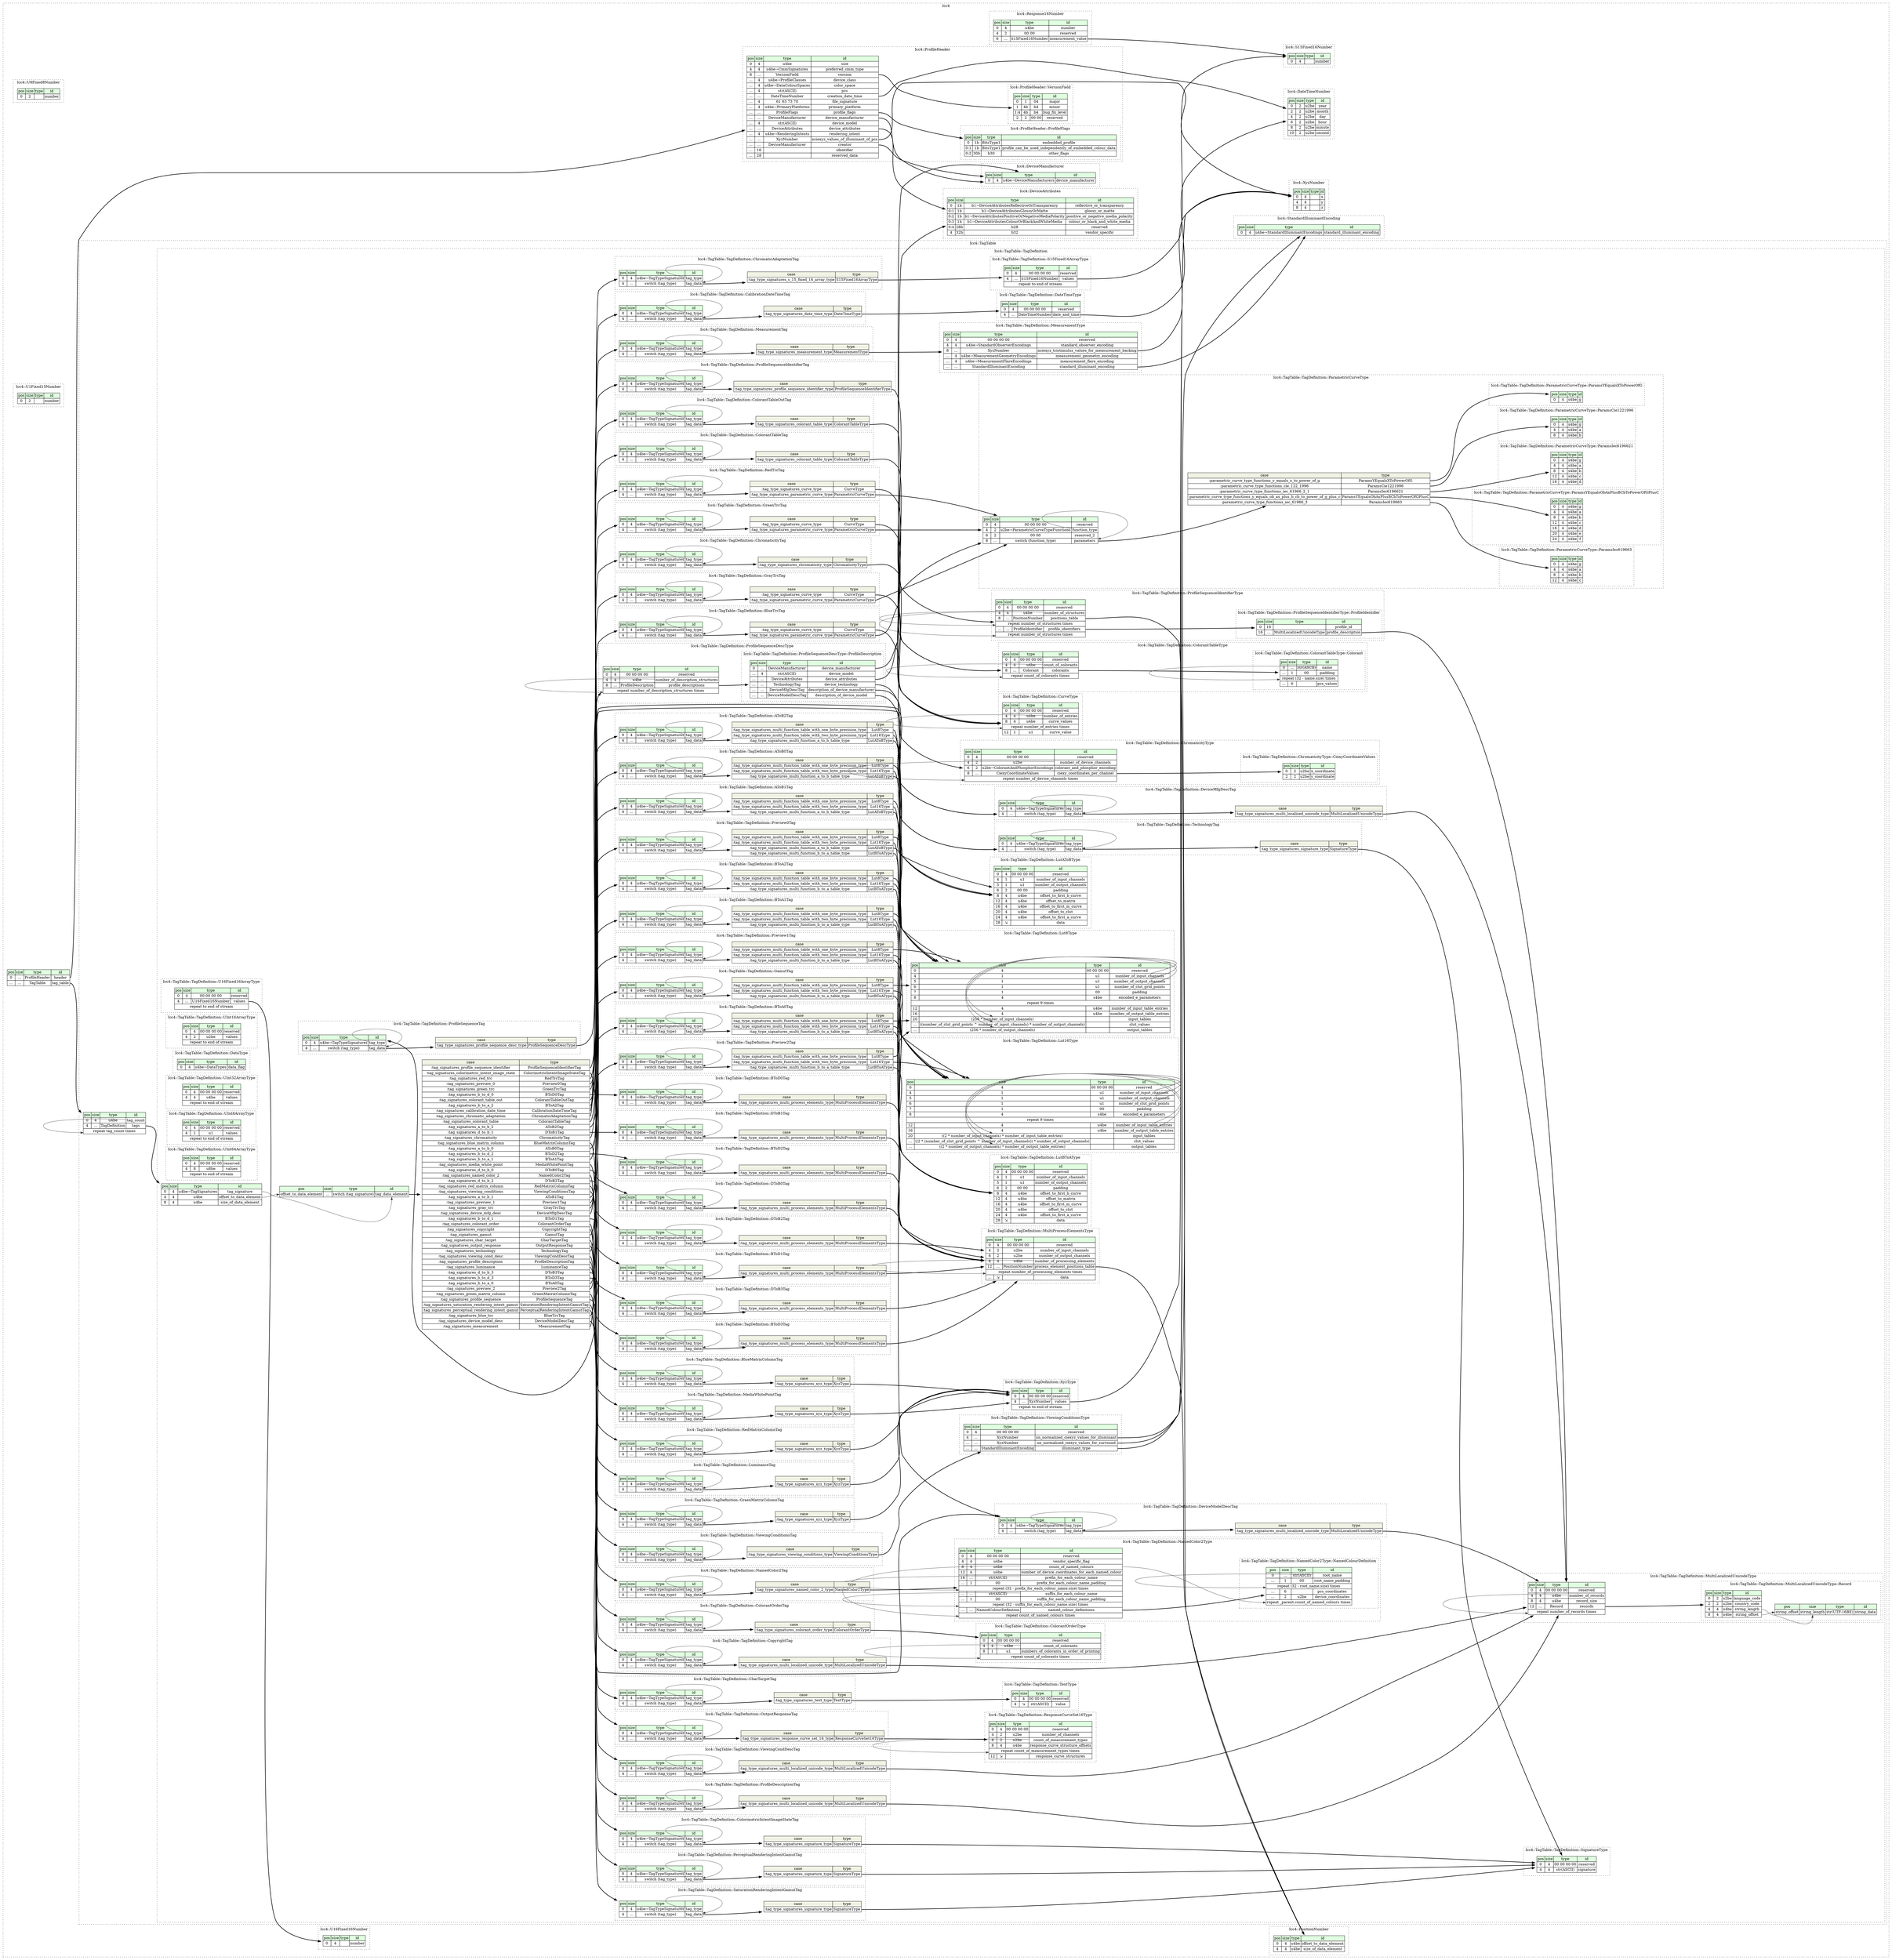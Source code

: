 digraph {
	rankdir=LR;
	node [shape=plaintext];
	subgraph cluster__icc_4 {
		label="Icc4";
		graph[style=dotted];

		icc_4__seq [label=<<TABLE BORDER="0" CELLBORDER="1" CELLSPACING="0">
			<TR><TD BGCOLOR="#E0FFE0">pos</TD><TD BGCOLOR="#E0FFE0">size</TD><TD BGCOLOR="#E0FFE0">type</TD><TD BGCOLOR="#E0FFE0">id</TD></TR>
			<TR><TD PORT="header_pos">0</TD><TD PORT="header_size">...</TD><TD>ProfileHeader</TD><TD PORT="header_type">header</TD></TR>
			<TR><TD PORT="tag_table_pos">...</TD><TD PORT="tag_table_size">...</TD><TD>TagTable</TD><TD PORT="tag_table_type">tag_table</TD></TR>
		</TABLE>>];
		subgraph cluster__u_8_fixed_8_number {
			label="Icc4::U8Fixed8Number";
			graph[style=dotted];

			u_8_fixed_8_number__seq [label=<<TABLE BORDER="0" CELLBORDER="1" CELLSPACING="0">
				<TR><TD BGCOLOR="#E0FFE0">pos</TD><TD BGCOLOR="#E0FFE0">size</TD><TD BGCOLOR="#E0FFE0">type</TD><TD BGCOLOR="#E0FFE0">id</TD></TR>
				<TR><TD PORT="number_pos">0</TD><TD PORT="number_size">2</TD><TD></TD><TD PORT="number_type">number</TD></TR>
			</TABLE>>];
		}
		subgraph cluster__u_16_fixed_16_number {
			label="Icc4::U16Fixed16Number";
			graph[style=dotted];

			u_16_fixed_16_number__seq [label=<<TABLE BORDER="0" CELLBORDER="1" CELLSPACING="0">
				<TR><TD BGCOLOR="#E0FFE0">pos</TD><TD BGCOLOR="#E0FFE0">size</TD><TD BGCOLOR="#E0FFE0">type</TD><TD BGCOLOR="#E0FFE0">id</TD></TR>
				<TR><TD PORT="number_pos">0</TD><TD PORT="number_size">4</TD><TD></TD><TD PORT="number_type">number</TD></TR>
			</TABLE>>];
		}
		subgraph cluster__standard_illuminant_encoding {
			label="Icc4::StandardIlluminantEncoding";
			graph[style=dotted];

			standard_illuminant_encoding__seq [label=<<TABLE BORDER="0" CELLBORDER="1" CELLSPACING="0">
				<TR><TD BGCOLOR="#E0FFE0">pos</TD><TD BGCOLOR="#E0FFE0">size</TD><TD BGCOLOR="#E0FFE0">type</TD><TD BGCOLOR="#E0FFE0">id</TD></TR>
				<TR><TD PORT="standard_illuminant_encoding_pos">0</TD><TD PORT="standard_illuminant_encoding_size">4</TD><TD>u4be→StandardIlluminantEncodings</TD><TD PORT="standard_illuminant_encoding_type">standard_illuminant_encoding</TD></TR>
			</TABLE>>];
		}
		subgraph cluster__profile_header {
			label="Icc4::ProfileHeader";
			graph[style=dotted];

			profile_header__seq [label=<<TABLE BORDER="0" CELLBORDER="1" CELLSPACING="0">
				<TR><TD BGCOLOR="#E0FFE0">pos</TD><TD BGCOLOR="#E0FFE0">size</TD><TD BGCOLOR="#E0FFE0">type</TD><TD BGCOLOR="#E0FFE0">id</TD></TR>
				<TR><TD PORT="size_pos">0</TD><TD PORT="size_size">4</TD><TD>u4be</TD><TD PORT="size_type">size</TD></TR>
				<TR><TD PORT="preferred_cmm_type_pos">4</TD><TD PORT="preferred_cmm_type_size">4</TD><TD>u4be→CmmSignatures</TD><TD PORT="preferred_cmm_type_type">preferred_cmm_type</TD></TR>
				<TR><TD PORT="version_pos">8</TD><TD PORT="version_size">...</TD><TD>VersionField</TD><TD PORT="version_type">version</TD></TR>
				<TR><TD PORT="device_class_pos">...</TD><TD PORT="device_class_size">4</TD><TD>u4be→ProfileClasses</TD><TD PORT="device_class_type">device_class</TD></TR>
				<TR><TD PORT="color_space_pos">...</TD><TD PORT="color_space_size">4</TD><TD>u4be→DataColourSpaces</TD><TD PORT="color_space_type">color_space</TD></TR>
				<TR><TD PORT="pcs_pos">...</TD><TD PORT="pcs_size">4</TD><TD>str(ASCII)</TD><TD PORT="pcs_type">pcs</TD></TR>
				<TR><TD PORT="creation_date_time_pos">...</TD><TD PORT="creation_date_time_size">...</TD><TD>DateTimeNumber</TD><TD PORT="creation_date_time_type">creation_date_time</TD></TR>
				<TR><TD PORT="file_signature_pos">...</TD><TD PORT="file_signature_size">4</TD><TD>61 63 73 70</TD><TD PORT="file_signature_type">file_signature</TD></TR>
				<TR><TD PORT="primary_platform_pos">...</TD><TD PORT="primary_platform_size">4</TD><TD>u4be→PrimaryPlatforms</TD><TD PORT="primary_platform_type">primary_platform</TD></TR>
				<TR><TD PORT="profile_flags_pos">...</TD><TD PORT="profile_flags_size">...</TD><TD>ProfileFlags</TD><TD PORT="profile_flags_type">profile_flags</TD></TR>
				<TR><TD PORT="device_manufacturer_pos">...</TD><TD PORT="device_manufacturer_size">...</TD><TD>DeviceManufacturer</TD><TD PORT="device_manufacturer_type">device_manufacturer</TD></TR>
				<TR><TD PORT="device_model_pos">...</TD><TD PORT="device_model_size">4</TD><TD>str(ASCII)</TD><TD PORT="device_model_type">device_model</TD></TR>
				<TR><TD PORT="device_attributes_pos">...</TD><TD PORT="device_attributes_size">...</TD><TD>DeviceAttributes</TD><TD PORT="device_attributes_type">device_attributes</TD></TR>
				<TR><TD PORT="rendering_intent_pos">...</TD><TD PORT="rendering_intent_size">4</TD><TD>u4be→RenderingIntents</TD><TD PORT="rendering_intent_type">rendering_intent</TD></TR>
				<TR><TD PORT="nciexyz_values_of_illuminant_of_pcs_pos">...</TD><TD PORT="nciexyz_values_of_illuminant_of_pcs_size">...</TD><TD>XyzNumber</TD><TD PORT="nciexyz_values_of_illuminant_of_pcs_type">nciexyz_values_of_illuminant_of_pcs</TD></TR>
				<TR><TD PORT="creator_pos">...</TD><TD PORT="creator_size">...</TD><TD>DeviceManufacturer</TD><TD PORT="creator_type">creator</TD></TR>
				<TR><TD PORT="identifier_pos">...</TD><TD PORT="identifier_size">16</TD><TD></TD><TD PORT="identifier_type">identifier</TD></TR>
				<TR><TD PORT="reserved_data_pos">...</TD><TD PORT="reserved_data_size">28</TD><TD></TD><TD PORT="reserved_data_type">reserved_data</TD></TR>
			</TABLE>>];
			subgraph cluster__version_field {
				label="Icc4::ProfileHeader::VersionField";
				graph[style=dotted];

				version_field__seq [label=<<TABLE BORDER="0" CELLBORDER="1" CELLSPACING="0">
					<TR><TD BGCOLOR="#E0FFE0">pos</TD><TD BGCOLOR="#E0FFE0">size</TD><TD BGCOLOR="#E0FFE0">type</TD><TD BGCOLOR="#E0FFE0">id</TD></TR>
					<TR><TD PORT="major_pos">0</TD><TD PORT="major_size">1</TD><TD>04</TD><TD PORT="major_type">major</TD></TR>
					<TR><TD PORT="minor_pos">1</TD><TD PORT="minor_size">4b</TD><TD>b4</TD><TD PORT="minor_type">minor</TD></TR>
					<TR><TD PORT="bug_fix_level_pos">1:4</TD><TD PORT="bug_fix_level_size">4b</TD><TD>b4</TD><TD PORT="bug_fix_level_type">bug_fix_level</TD></TR>
					<TR><TD PORT="reserved_pos">2</TD><TD PORT="reserved_size">2</TD><TD>00 00</TD><TD PORT="reserved_type">reserved</TD></TR>
				</TABLE>>];
			}
			subgraph cluster__profile_flags {
				label="Icc4::ProfileHeader::ProfileFlags";
				graph[style=dotted];

				profile_flags__seq [label=<<TABLE BORDER="0" CELLBORDER="1" CELLSPACING="0">
					<TR><TD BGCOLOR="#E0FFE0">pos</TD><TD BGCOLOR="#E0FFE0">size</TD><TD BGCOLOR="#E0FFE0">type</TD><TD BGCOLOR="#E0FFE0">id</TD></TR>
					<TR><TD PORT="embedded_profile_pos">0</TD><TD PORT="embedded_profile_size">1b</TD><TD>BitsType1</TD><TD PORT="embedded_profile_type">embedded_profile</TD></TR>
					<TR><TD PORT="profile_can_be_used_independently_of_embedded_colour_data_pos">0:1</TD><TD PORT="profile_can_be_used_independently_of_embedded_colour_data_size">1b</TD><TD>BitsType1</TD><TD PORT="profile_can_be_used_independently_of_embedded_colour_data_type">profile_can_be_used_independently_of_embedded_colour_data</TD></TR>
					<TR><TD PORT="other_flags_pos">0:2</TD><TD PORT="other_flags_size">30b</TD><TD>b30</TD><TD PORT="other_flags_type">other_flags</TD></TR>
				</TABLE>>];
			}
		}
		subgraph cluster__xyz_number {
			label="Icc4::XyzNumber";
			graph[style=dotted];

			xyz_number__seq [label=<<TABLE BORDER="0" CELLBORDER="1" CELLSPACING="0">
				<TR><TD BGCOLOR="#E0FFE0">pos</TD><TD BGCOLOR="#E0FFE0">size</TD><TD BGCOLOR="#E0FFE0">type</TD><TD BGCOLOR="#E0FFE0">id</TD></TR>
				<TR><TD PORT="x_pos">0</TD><TD PORT="x_size">4</TD><TD></TD><TD PORT="x_type">x</TD></TR>
				<TR><TD PORT="y_pos">4</TD><TD PORT="y_size">4</TD><TD></TD><TD PORT="y_type">y</TD></TR>
				<TR><TD PORT="z_pos">8</TD><TD PORT="z_size">4</TD><TD></TD><TD PORT="z_type">z</TD></TR>
			</TABLE>>];
		}
		subgraph cluster__date_time_number {
			label="Icc4::DateTimeNumber";
			graph[style=dotted];

			date_time_number__seq [label=<<TABLE BORDER="0" CELLBORDER="1" CELLSPACING="0">
				<TR><TD BGCOLOR="#E0FFE0">pos</TD><TD BGCOLOR="#E0FFE0">size</TD><TD BGCOLOR="#E0FFE0">type</TD><TD BGCOLOR="#E0FFE0">id</TD></TR>
				<TR><TD PORT="year_pos">0</TD><TD PORT="year_size">2</TD><TD>u2be</TD><TD PORT="year_type">year</TD></TR>
				<TR><TD PORT="month_pos">2</TD><TD PORT="month_size">2</TD><TD>u2be</TD><TD PORT="month_type">month</TD></TR>
				<TR><TD PORT="day_pos">4</TD><TD PORT="day_size">2</TD><TD>u2be</TD><TD PORT="day_type">day</TD></TR>
				<TR><TD PORT="hour_pos">6</TD><TD PORT="hour_size">2</TD><TD>u2be</TD><TD PORT="hour_type">hour</TD></TR>
				<TR><TD PORT="minute_pos">8</TD><TD PORT="minute_size">2</TD><TD>u2be</TD><TD PORT="minute_type">minute</TD></TR>
				<TR><TD PORT="second_pos">10</TD><TD PORT="second_size">2</TD><TD>u2be</TD><TD PORT="second_type">second</TD></TR>
			</TABLE>>];
		}
		subgraph cluster__response_16_number {
			label="Icc4::Response16Number";
			graph[style=dotted];

			response_16_number__seq [label=<<TABLE BORDER="0" CELLBORDER="1" CELLSPACING="0">
				<TR><TD BGCOLOR="#E0FFE0">pos</TD><TD BGCOLOR="#E0FFE0">size</TD><TD BGCOLOR="#E0FFE0">type</TD><TD BGCOLOR="#E0FFE0">id</TD></TR>
				<TR><TD PORT="number_pos">0</TD><TD PORT="number_size">4</TD><TD>u4be</TD><TD PORT="number_type">number</TD></TR>
				<TR><TD PORT="reserved_pos">4</TD><TD PORT="reserved_size">2</TD><TD>00 00</TD><TD PORT="reserved_type">reserved</TD></TR>
				<TR><TD PORT="measurement_value_pos">6</TD><TD PORT="measurement_value_size">...</TD><TD>S15Fixed16Number</TD><TD PORT="measurement_value_type">measurement_value</TD></TR>
			</TABLE>>];
		}
		subgraph cluster__u_1_fixed_15_number {
			label="Icc4::U1Fixed15Number";
			graph[style=dotted];

			u_1_fixed_15_number__seq [label=<<TABLE BORDER="0" CELLBORDER="1" CELLSPACING="0">
				<TR><TD BGCOLOR="#E0FFE0">pos</TD><TD BGCOLOR="#E0FFE0">size</TD><TD BGCOLOR="#E0FFE0">type</TD><TD BGCOLOR="#E0FFE0">id</TD></TR>
				<TR><TD PORT="number_pos">0</TD><TD PORT="number_size">2</TD><TD></TD><TD PORT="number_type">number</TD></TR>
			</TABLE>>];
		}
		subgraph cluster__tag_table {
			label="Icc4::TagTable";
			graph[style=dotted];

			tag_table__seq [label=<<TABLE BORDER="0" CELLBORDER="1" CELLSPACING="0">
				<TR><TD BGCOLOR="#E0FFE0">pos</TD><TD BGCOLOR="#E0FFE0">size</TD><TD BGCOLOR="#E0FFE0">type</TD><TD BGCOLOR="#E0FFE0">id</TD></TR>
				<TR><TD PORT="tag_count_pos">0</TD><TD PORT="tag_count_size">4</TD><TD>u4be</TD><TD PORT="tag_count_type">tag_count</TD></TR>
				<TR><TD PORT="tags_pos">4</TD><TD PORT="tags_size">...</TD><TD>TagDefinition</TD><TD PORT="tags_type">tags</TD></TR>
				<TR><TD COLSPAN="4" PORT="tags__repeat">repeat tag_count times</TD></TR>
			</TABLE>>];
			subgraph cluster__tag_definition {
				label="Icc4::TagTable::TagDefinition";
				graph[style=dotted];

				tag_definition__seq [label=<<TABLE BORDER="0" CELLBORDER="1" CELLSPACING="0">
					<TR><TD BGCOLOR="#E0FFE0">pos</TD><TD BGCOLOR="#E0FFE0">size</TD><TD BGCOLOR="#E0FFE0">type</TD><TD BGCOLOR="#E0FFE0">id</TD></TR>
					<TR><TD PORT="tag_signature_pos">0</TD><TD PORT="tag_signature_size">4</TD><TD>u4be→TagSignatures</TD><TD PORT="tag_signature_type">tag_signature</TD></TR>
					<TR><TD PORT="offset_to_data_element_pos">4</TD><TD PORT="offset_to_data_element_size">4</TD><TD>u4be</TD><TD PORT="offset_to_data_element_type">offset_to_data_element</TD></TR>
					<TR><TD PORT="size_of_data_element_pos">8</TD><TD PORT="size_of_data_element_size">4</TD><TD>u4be</TD><TD PORT="size_of_data_element_type">size_of_data_element</TD></TR>
				</TABLE>>];
				tag_definition__inst__tag_data_element [label=<<TABLE BORDER="0" CELLBORDER="1" CELLSPACING="0">
					<TR><TD BGCOLOR="#E0FFE0">pos</TD><TD BGCOLOR="#E0FFE0">size</TD><TD BGCOLOR="#E0FFE0">type</TD><TD BGCOLOR="#E0FFE0">id</TD></TR>
					<TR><TD PORT="tag_data_element_pos">offset_to_data_element</TD><TD PORT="tag_data_element_size">...</TD><TD>switch (tag_signature)</TD><TD PORT="tag_data_element_type">tag_data_element</TD></TR>
				</TABLE>>];
tag_definition__inst__tag_data_element_tag_data_element_switch [label=<<TABLE BORDER="0" CELLBORDER="1" CELLSPACING="0">
	<TR><TD BGCOLOR="#F0F2E4">case</TD><TD BGCOLOR="#F0F2E4">type</TD></TR>
	<TR><TD>:tag_signatures_profile_sequence_identifier</TD><TD PORT="case0">ProfileSequenceIdentifierTag</TD></TR>
	<TR><TD>:tag_signatures_colorimetric_intent_image_state</TD><TD PORT="case1">ColorimetricIntentImageStateTag</TD></TR>
	<TR><TD>:tag_signatures_red_trc</TD><TD PORT="case2">RedTrcTag</TD></TR>
	<TR><TD>:tag_signatures_preview_0</TD><TD PORT="case3">Preview0Tag</TD></TR>
	<TR><TD>:tag_signatures_green_trc</TD><TD PORT="case4">GreenTrcTag</TD></TR>
	<TR><TD>:tag_signatures_b_to_d_0</TD><TD PORT="case5">BToD0Tag</TD></TR>
	<TR><TD>:tag_signatures_colorant_table_out</TD><TD PORT="case6">ColorantTableOutTag</TD></TR>
	<TR><TD>:tag_signatures_b_to_a_2</TD><TD PORT="case7">BToA2Tag</TD></TR>
	<TR><TD>:tag_signatures_calibration_date_time</TD><TD PORT="case8">CalibrationDateTimeTag</TD></TR>
	<TR><TD>:tag_signatures_chromatic_adaptation</TD><TD PORT="case9">ChromaticAdaptationTag</TD></TR>
	<TR><TD>:tag_signatures_colorant_table</TD><TD PORT="case10">ColorantTableTag</TD></TR>
	<TR><TD>:tag_signatures_a_to_b_2</TD><TD PORT="case11">AToB2Tag</TD></TR>
	<TR><TD>:tag_signatures_d_to_b_1</TD><TD PORT="case12">DToB1Tag</TD></TR>
	<TR><TD>:tag_signatures_chromaticity</TD><TD PORT="case13">ChromaticityTag</TD></TR>
	<TR><TD>:tag_signatures_blue_matrix_column</TD><TD PORT="case14">BlueMatrixColumnTag</TD></TR>
	<TR><TD>:tag_signatures_a_to_b_0</TD><TD PORT="case15">AToB0Tag</TD></TR>
	<TR><TD>:tag_signatures_b_to_d_2</TD><TD PORT="case16">BToD2Tag</TD></TR>
	<TR><TD>:tag_signatures_b_to_a_1</TD><TD PORT="case17">BToA1Tag</TD></TR>
	<TR><TD>:tag_signatures_media_white_point</TD><TD PORT="case18">MediaWhitePointTag</TD></TR>
	<TR><TD>:tag_signatures_d_to_b_0</TD><TD PORT="case19">DToB0Tag</TD></TR>
	<TR><TD>:tag_signatures_named_color_2</TD><TD PORT="case20">NamedColor2Tag</TD></TR>
	<TR><TD>:tag_signatures_d_to_b_2</TD><TD PORT="case21">DToB2Tag</TD></TR>
	<TR><TD>:tag_signatures_red_matrix_column</TD><TD PORT="case22">RedMatrixColumnTag</TD></TR>
	<TR><TD>:tag_signatures_viewing_conditions</TD><TD PORT="case23">ViewingConditionsTag</TD></TR>
	<TR><TD>:tag_signatures_a_to_b_1</TD><TD PORT="case24">AToB1Tag</TD></TR>
	<TR><TD>:tag_signatures_preview_1</TD><TD PORT="case25">Preview1Tag</TD></TR>
	<TR><TD>:tag_signatures_gray_trc</TD><TD PORT="case26">GrayTrcTag</TD></TR>
	<TR><TD>:tag_signatures_device_mfg_desc</TD><TD PORT="case27">DeviceMfgDescTag</TD></TR>
	<TR><TD>:tag_signatures_b_to_d_1</TD><TD PORT="case28">BToD1Tag</TD></TR>
	<TR><TD>:tag_signatures_colorant_order</TD><TD PORT="case29">ColorantOrderTag</TD></TR>
	<TR><TD>:tag_signatures_copyright</TD><TD PORT="case30">CopyrightTag</TD></TR>
	<TR><TD>:tag_signatures_gamut</TD><TD PORT="case31">GamutTag</TD></TR>
	<TR><TD>:tag_signatures_char_target</TD><TD PORT="case32">CharTargetTag</TD></TR>
	<TR><TD>:tag_signatures_output_response</TD><TD PORT="case33">OutputResponseTag</TD></TR>
	<TR><TD>:tag_signatures_technology</TD><TD PORT="case34">TechnologyTag</TD></TR>
	<TR><TD>:tag_signatures_viewing_cond_desc</TD><TD PORT="case35">ViewingCondDescTag</TD></TR>
	<TR><TD>:tag_signatures_profile_description</TD><TD PORT="case36">ProfileDescriptionTag</TD></TR>
	<TR><TD>:tag_signatures_luminance</TD><TD PORT="case37">LuminanceTag</TD></TR>
	<TR><TD>:tag_signatures_d_to_b_3</TD><TD PORT="case38">DToB3Tag</TD></TR>
	<TR><TD>:tag_signatures_b_to_d_3</TD><TD PORT="case39">BToD3Tag</TD></TR>
	<TR><TD>:tag_signatures_b_to_a_0</TD><TD PORT="case40">BToA0Tag</TD></TR>
	<TR><TD>:tag_signatures_preview_2</TD><TD PORT="case41">Preview2Tag</TD></TR>
	<TR><TD>:tag_signatures_green_matrix_column</TD><TD PORT="case42">GreenMatrixColumnTag</TD></TR>
	<TR><TD>:tag_signatures_profile_sequence</TD><TD PORT="case43">ProfileSequenceTag</TD></TR>
	<TR><TD>:tag_signatures_saturation_rendering_intent_gamut</TD><TD PORT="case44">SaturationRenderingIntentGamutTag</TD></TR>
	<TR><TD>:tag_signatures_perceptual_rendering_intent_gamut</TD><TD PORT="case45">PerceptualRenderingIntentGamutTag</TD></TR>
	<TR><TD>:tag_signatures_blue_trc</TD><TD PORT="case46">BlueTrcTag</TD></TR>
	<TR><TD>:tag_signatures_device_model_desc</TD><TD PORT="case47">DeviceModelDescTag</TD></TR>
	<TR><TD>:tag_signatures_measurement</TD><TD PORT="case48">MeasurementTag</TD></TR>
</TABLE>>];
				subgraph cluster__blue_matrix_column_tag {
					label="Icc4::TagTable::TagDefinition::BlueMatrixColumnTag";
					graph[style=dotted];

					blue_matrix_column_tag__seq [label=<<TABLE BORDER="0" CELLBORDER="1" CELLSPACING="0">
						<TR><TD BGCOLOR="#E0FFE0">pos</TD><TD BGCOLOR="#E0FFE0">size</TD><TD BGCOLOR="#E0FFE0">type</TD><TD BGCOLOR="#E0FFE0">id</TD></TR>
						<TR><TD PORT="tag_type_pos">0</TD><TD PORT="tag_type_size">4</TD><TD>u4be→TagTypeSignatures</TD><TD PORT="tag_type_type">tag_type</TD></TR>
						<TR><TD PORT="tag_data_pos">4</TD><TD PORT="tag_data_size">...</TD><TD>switch (tag_type)</TD><TD PORT="tag_data_type">tag_data</TD></TR>
					</TABLE>>];
blue_matrix_column_tag__seq_tag_data_switch [label=<<TABLE BORDER="0" CELLBORDER="1" CELLSPACING="0">
	<TR><TD BGCOLOR="#F0F2E4">case</TD><TD BGCOLOR="#F0F2E4">type</TD></TR>
	<TR><TD>:tag_type_signatures_xyz_type</TD><TD PORT="case0">XyzType</TD></TR>
</TABLE>>];
				}
				subgraph cluster__device_mfg_desc_tag {
					label="Icc4::TagTable::TagDefinition::DeviceMfgDescTag";
					graph[style=dotted];

					device_mfg_desc_tag__seq [label=<<TABLE BORDER="0" CELLBORDER="1" CELLSPACING="0">
						<TR><TD BGCOLOR="#E0FFE0">pos</TD><TD BGCOLOR="#E0FFE0">size</TD><TD BGCOLOR="#E0FFE0">type</TD><TD BGCOLOR="#E0FFE0">id</TD></TR>
						<TR><TD PORT="tag_type_pos">0</TD><TD PORT="tag_type_size">4</TD><TD>u4be→TagTypeSignatures</TD><TD PORT="tag_type_type">tag_type</TD></TR>
						<TR><TD PORT="tag_data_pos">4</TD><TD PORT="tag_data_size">...</TD><TD>switch (tag_type)</TD><TD PORT="tag_data_type">tag_data</TD></TR>
					</TABLE>>];
device_mfg_desc_tag__seq_tag_data_switch [label=<<TABLE BORDER="0" CELLBORDER="1" CELLSPACING="0">
	<TR><TD BGCOLOR="#F0F2E4">case</TD><TD BGCOLOR="#F0F2E4">type</TD></TR>
	<TR><TD>:tag_type_signatures_multi_localized_unicode_type</TD><TD PORT="case0">MultiLocalizedUnicodeType</TD></TR>
</TABLE>>];
				}
				subgraph cluster__named_color_2_type {
					label="Icc4::TagTable::TagDefinition::NamedColor2Type";
					graph[style=dotted];

					named_color_2_type__seq [label=<<TABLE BORDER="0" CELLBORDER="1" CELLSPACING="0">
						<TR><TD BGCOLOR="#E0FFE0">pos</TD><TD BGCOLOR="#E0FFE0">size</TD><TD BGCOLOR="#E0FFE0">type</TD><TD BGCOLOR="#E0FFE0">id</TD></TR>
						<TR><TD PORT="reserved_pos">0</TD><TD PORT="reserved_size">4</TD><TD>00 00 00 00</TD><TD PORT="reserved_type">reserved</TD></TR>
						<TR><TD PORT="vendor_specific_flag_pos">4</TD><TD PORT="vendor_specific_flag_size">4</TD><TD>u4be</TD><TD PORT="vendor_specific_flag_type">vendor_specific_flag</TD></TR>
						<TR><TD PORT="count_of_named_colours_pos">8</TD><TD PORT="count_of_named_colours_size">4</TD><TD>u4be</TD><TD PORT="count_of_named_colours_type">count_of_named_colours</TD></TR>
						<TR><TD PORT="number_of_device_coordinates_for_each_named_colour_pos">12</TD><TD PORT="number_of_device_coordinates_for_each_named_colour_size">4</TD><TD>u4be</TD><TD PORT="number_of_device_coordinates_for_each_named_colour_type">number_of_device_coordinates_for_each_named_colour</TD></TR>
						<TR><TD PORT="prefix_for_each_colour_name_pos">16</TD><TD PORT="prefix_for_each_colour_name_size">...</TD><TD>str(ASCII)</TD><TD PORT="prefix_for_each_colour_name_type">prefix_for_each_colour_name</TD></TR>
						<TR><TD PORT="prefix_for_each_colour_name_padding_pos">...</TD><TD PORT="prefix_for_each_colour_name_padding_size">1</TD><TD>00</TD><TD PORT="prefix_for_each_colour_name_padding_type">prefix_for_each_colour_name_padding</TD></TR>
						<TR><TD COLSPAN="4" PORT="prefix_for_each_colour_name_padding__repeat">repeat (32 - prefix_for_each_colour_name.size) times</TD></TR>
						<TR><TD PORT="suffix_for_each_colour_name_pos">...</TD><TD PORT="suffix_for_each_colour_name_size">...</TD><TD>str(ASCII)</TD><TD PORT="suffix_for_each_colour_name_type">suffix_for_each_colour_name</TD></TR>
						<TR><TD PORT="suffix_for_each_colour_name_padding_pos">...</TD><TD PORT="suffix_for_each_colour_name_padding_size">1</TD><TD>00</TD><TD PORT="suffix_for_each_colour_name_padding_type">suffix_for_each_colour_name_padding</TD></TR>
						<TR><TD COLSPAN="4" PORT="suffix_for_each_colour_name_padding__repeat">repeat (32 - suffix_for_each_colour_name.size) times</TD></TR>
						<TR><TD PORT="named_colour_definitions_pos">...</TD><TD PORT="named_colour_definitions_size">...</TD><TD>NamedColourDefinition</TD><TD PORT="named_colour_definitions_type">named_colour_definitions</TD></TR>
						<TR><TD COLSPAN="4" PORT="named_colour_definitions__repeat">repeat count_of_named_colours times</TD></TR>
					</TABLE>>];
					subgraph cluster__named_colour_definition {
						label="Icc4::TagTable::TagDefinition::NamedColor2Type::NamedColourDefinition";
						graph[style=dotted];

						named_colour_definition__seq [label=<<TABLE BORDER="0" CELLBORDER="1" CELLSPACING="0">
							<TR><TD BGCOLOR="#E0FFE0">pos</TD><TD BGCOLOR="#E0FFE0">size</TD><TD BGCOLOR="#E0FFE0">type</TD><TD BGCOLOR="#E0FFE0">id</TD></TR>
							<TR><TD PORT="root_name_pos">0</TD><TD PORT="root_name_size">...</TD><TD>str(ASCII)</TD><TD PORT="root_name_type">root_name</TD></TR>
							<TR><TD PORT="root_name_padding_pos">...</TD><TD PORT="root_name_padding_size">1</TD><TD>00</TD><TD PORT="root_name_padding_type">root_name_padding</TD></TR>
							<TR><TD COLSPAN="4" PORT="root_name_padding__repeat">repeat (32 - root_name.size) times</TD></TR>
							<TR><TD PORT="pcs_coordinates_pos">...</TD><TD PORT="pcs_coordinates_size">6</TD><TD></TD><TD PORT="pcs_coordinates_type">pcs_coordinates</TD></TR>
							<TR><TD PORT="device_coordinates_pos">...</TD><TD PORT="device_coordinates_size">2</TD><TD>u2be</TD><TD PORT="device_coordinates_type">device_coordinates</TD></TR>
							<TR><TD COLSPAN="4" PORT="device_coordinates__repeat">repeat _parent.count_of_named_colours times</TD></TR>
						</TABLE>>];
					}
				}
				subgraph cluster__viewing_conditions_tag {
					label="Icc4::TagTable::TagDefinition::ViewingConditionsTag";
					graph[style=dotted];

					viewing_conditions_tag__seq [label=<<TABLE BORDER="0" CELLBORDER="1" CELLSPACING="0">
						<TR><TD BGCOLOR="#E0FFE0">pos</TD><TD BGCOLOR="#E0FFE0">size</TD><TD BGCOLOR="#E0FFE0">type</TD><TD BGCOLOR="#E0FFE0">id</TD></TR>
						<TR><TD PORT="tag_type_pos">0</TD><TD PORT="tag_type_size">4</TD><TD>u4be→TagTypeSignatures</TD><TD PORT="tag_type_type">tag_type</TD></TR>
						<TR><TD PORT="tag_data_pos">4</TD><TD PORT="tag_data_size">...</TD><TD>switch (tag_type)</TD><TD PORT="tag_data_type">tag_data</TD></TR>
					</TABLE>>];
viewing_conditions_tag__seq_tag_data_switch [label=<<TABLE BORDER="0" CELLBORDER="1" CELLSPACING="0">
	<TR><TD BGCOLOR="#F0F2E4">case</TD><TD BGCOLOR="#F0F2E4">type</TD></TR>
	<TR><TD>:tag_type_signatures_viewing_conditions_type</TD><TD PORT="case0">ViewingConditionsType</TD></TR>
</TABLE>>];
				}
				subgraph cluster__blue_trc_tag {
					label="Icc4::TagTable::TagDefinition::BlueTrcTag";
					graph[style=dotted];

					blue_trc_tag__seq [label=<<TABLE BORDER="0" CELLBORDER="1" CELLSPACING="0">
						<TR><TD BGCOLOR="#E0FFE0">pos</TD><TD BGCOLOR="#E0FFE0">size</TD><TD BGCOLOR="#E0FFE0">type</TD><TD BGCOLOR="#E0FFE0">id</TD></TR>
						<TR><TD PORT="tag_type_pos">0</TD><TD PORT="tag_type_size">4</TD><TD>u4be→TagTypeSignatures</TD><TD PORT="tag_type_type">tag_type</TD></TR>
						<TR><TD PORT="tag_data_pos">4</TD><TD PORT="tag_data_size">...</TD><TD>switch (tag_type)</TD><TD PORT="tag_data_type">tag_data</TD></TR>
					</TABLE>>];
blue_trc_tag__seq_tag_data_switch [label=<<TABLE BORDER="0" CELLBORDER="1" CELLSPACING="0">
	<TR><TD BGCOLOR="#F0F2E4">case</TD><TD BGCOLOR="#F0F2E4">type</TD></TR>
	<TR><TD>:tag_type_signatures_curve_type</TD><TD PORT="case0">CurveType</TD></TR>
	<TR><TD>:tag_type_signatures_parametric_curve_type</TD><TD PORT="case1">ParametricCurveType</TD></TR>
</TABLE>>];
				}
				subgraph cluster__response_curve_set_16_type {
					label="Icc4::TagTable::TagDefinition::ResponseCurveSet16Type";
					graph[style=dotted];

					response_curve_set_16_type__seq [label=<<TABLE BORDER="0" CELLBORDER="1" CELLSPACING="0">
						<TR><TD BGCOLOR="#E0FFE0">pos</TD><TD BGCOLOR="#E0FFE0">size</TD><TD BGCOLOR="#E0FFE0">type</TD><TD BGCOLOR="#E0FFE0">id</TD></TR>
						<TR><TD PORT="reserved_pos">0</TD><TD PORT="reserved_size">4</TD><TD>00 00 00 00</TD><TD PORT="reserved_type">reserved</TD></TR>
						<TR><TD PORT="number_of_channels_pos">4</TD><TD PORT="number_of_channels_size">2</TD><TD>u2be</TD><TD PORT="number_of_channels_type">number_of_channels</TD></TR>
						<TR><TD PORT="count_of_measurement_types_pos">6</TD><TD PORT="count_of_measurement_types_size">2</TD><TD>u2be</TD><TD PORT="count_of_measurement_types_type">count_of_measurement_types</TD></TR>
						<TR><TD PORT="response_curve_structure_offsets_pos">8</TD><TD PORT="response_curve_structure_offsets_size">4</TD><TD>u4be</TD><TD PORT="response_curve_structure_offsets_type">response_curve_structure_offsets</TD></TR>
						<TR><TD COLSPAN="4" PORT="response_curve_structure_offsets__repeat">repeat count_of_measurement_types times</TD></TR>
						<TR><TD PORT="response_curve_structures_pos">12</TD><TD PORT="response_curve_structures_size">⇲</TD><TD></TD><TD PORT="response_curve_structures_type">response_curve_structures</TD></TR>
					</TABLE>>];
				}
				subgraph cluster__curve_type {
					label="Icc4::TagTable::TagDefinition::CurveType";
					graph[style=dotted];

					curve_type__seq [label=<<TABLE BORDER="0" CELLBORDER="1" CELLSPACING="0">
						<TR><TD BGCOLOR="#E0FFE0">pos</TD><TD BGCOLOR="#E0FFE0">size</TD><TD BGCOLOR="#E0FFE0">type</TD><TD BGCOLOR="#E0FFE0">id</TD></TR>
						<TR><TD PORT="reserved_pos">0</TD><TD PORT="reserved_size">4</TD><TD>00 00 00 00</TD><TD PORT="reserved_type">reserved</TD></TR>
						<TR><TD PORT="number_of_entries_pos">4</TD><TD PORT="number_of_entries_size">4</TD><TD>u4be</TD><TD PORT="number_of_entries_type">number_of_entries</TD></TR>
						<TR><TD PORT="curve_values_pos">8</TD><TD PORT="curve_values_size">4</TD><TD>u4be</TD><TD PORT="curve_values_type">curve_values</TD></TR>
						<TR><TD COLSPAN="4" PORT="curve_values__repeat">repeat number_of_entries times</TD></TR>
						<TR><TD PORT="curve_value_pos">12</TD><TD PORT="curve_value_size">1</TD><TD>u1</TD><TD PORT="curve_value_type">curve_value</TD></TR>
					</TABLE>>];
				}
				subgraph cluster__saturation_rendering_intent_gamut_tag {
					label="Icc4::TagTable::TagDefinition::SaturationRenderingIntentGamutTag";
					graph[style=dotted];

					saturation_rendering_intent_gamut_tag__seq [label=<<TABLE BORDER="0" CELLBORDER="1" CELLSPACING="0">
						<TR><TD BGCOLOR="#E0FFE0">pos</TD><TD BGCOLOR="#E0FFE0">size</TD><TD BGCOLOR="#E0FFE0">type</TD><TD BGCOLOR="#E0FFE0">id</TD></TR>
						<TR><TD PORT="tag_type_pos">0</TD><TD PORT="tag_type_size">4</TD><TD>u4be→TagTypeSignatures</TD><TD PORT="tag_type_type">tag_type</TD></TR>
						<TR><TD PORT="tag_data_pos">4</TD><TD PORT="tag_data_size">...</TD><TD>switch (tag_type)</TD><TD PORT="tag_data_type">tag_data</TD></TR>
					</TABLE>>];
saturation_rendering_intent_gamut_tag__seq_tag_data_switch [label=<<TABLE BORDER="0" CELLBORDER="1" CELLSPACING="0">
	<TR><TD BGCOLOR="#F0F2E4">case</TD><TD BGCOLOR="#F0F2E4">type</TD></TR>
	<TR><TD>:tag_type_signatures_signature_type</TD><TD PORT="case0">SignatureType</TD></TR>
</TABLE>>];
				}
				subgraph cluster__xyz_type {
					label="Icc4::TagTable::TagDefinition::XyzType";
					graph[style=dotted];

					xyz_type__seq [label=<<TABLE BORDER="0" CELLBORDER="1" CELLSPACING="0">
						<TR><TD BGCOLOR="#E0FFE0">pos</TD><TD BGCOLOR="#E0FFE0">size</TD><TD BGCOLOR="#E0FFE0">type</TD><TD BGCOLOR="#E0FFE0">id</TD></TR>
						<TR><TD PORT="reserved_pos">0</TD><TD PORT="reserved_size">4</TD><TD>00 00 00 00</TD><TD PORT="reserved_type">reserved</TD></TR>
						<TR><TD PORT="values_pos">4</TD><TD PORT="values_size">...</TD><TD>XyzNumber</TD><TD PORT="values_type">values</TD></TR>
						<TR><TD COLSPAN="4" PORT="values__repeat">repeat to end of stream</TD></TR>
					</TABLE>>];
				}
				subgraph cluster__lut_8_type {
					label="Icc4::TagTable::TagDefinition::Lut8Type";
					graph[style=dotted];

					lut_8_type__seq [label=<<TABLE BORDER="0" CELLBORDER="1" CELLSPACING="0">
						<TR><TD BGCOLOR="#E0FFE0">pos</TD><TD BGCOLOR="#E0FFE0">size</TD><TD BGCOLOR="#E0FFE0">type</TD><TD BGCOLOR="#E0FFE0">id</TD></TR>
						<TR><TD PORT="reserved_pos">0</TD><TD PORT="reserved_size">4</TD><TD>00 00 00 00</TD><TD PORT="reserved_type">reserved</TD></TR>
						<TR><TD PORT="number_of_input_channels_pos">4</TD><TD PORT="number_of_input_channels_size">1</TD><TD>u1</TD><TD PORT="number_of_input_channels_type">number_of_input_channels</TD></TR>
						<TR><TD PORT="number_of_output_channels_pos">5</TD><TD PORT="number_of_output_channels_size">1</TD><TD>u1</TD><TD PORT="number_of_output_channels_type">number_of_output_channels</TD></TR>
						<TR><TD PORT="number_of_clut_grid_points_pos">6</TD><TD PORT="number_of_clut_grid_points_size">1</TD><TD>u1</TD><TD PORT="number_of_clut_grid_points_type">number_of_clut_grid_points</TD></TR>
						<TR><TD PORT="padding_pos">7</TD><TD PORT="padding_size">1</TD><TD>00</TD><TD PORT="padding_type">padding</TD></TR>
						<TR><TD PORT="encoded_e_parameters_pos">8</TD><TD PORT="encoded_e_parameters_size">4</TD><TD>s4be</TD><TD PORT="encoded_e_parameters_type">encoded_e_parameters</TD></TR>
						<TR><TD COLSPAN="4" PORT="encoded_e_parameters__repeat">repeat 9 times</TD></TR>
						<TR><TD PORT="number_of_input_table_entries_pos">12</TD><TD PORT="number_of_input_table_entries_size">4</TD><TD>u4be</TD><TD PORT="number_of_input_table_entries_type">number_of_input_table_entries</TD></TR>
						<TR><TD PORT="number_of_output_table_entries_pos">16</TD><TD PORT="number_of_output_table_entries_size">4</TD><TD>u4be</TD><TD PORT="number_of_output_table_entries_type">number_of_output_table_entries</TD></TR>
						<TR><TD PORT="input_tables_pos">20</TD><TD PORT="input_tables_size">(256 * number_of_input_channels)</TD><TD></TD><TD PORT="input_tables_type">input_tables</TD></TR>
						<TR><TD PORT="clut_values_pos">...</TD><TD PORT="clut_values_size">((number_of_clut_grid_points ^ number_of_input_channels) * number_of_output_channels)</TD><TD></TD><TD PORT="clut_values_type">clut_values</TD></TR>
						<TR><TD PORT="output_tables_pos">...</TD><TD PORT="output_tables_size">(256 * number_of_output_channels)</TD><TD></TD><TD PORT="output_tables_type">output_tables</TD></TR>
					</TABLE>>];
				}
				subgraph cluster__b_to_a_2_tag {
					label="Icc4::TagTable::TagDefinition::BToA2Tag";
					graph[style=dotted];

					b_to_a_2_tag__seq [label=<<TABLE BORDER="0" CELLBORDER="1" CELLSPACING="0">
						<TR><TD BGCOLOR="#E0FFE0">pos</TD><TD BGCOLOR="#E0FFE0">size</TD><TD BGCOLOR="#E0FFE0">type</TD><TD BGCOLOR="#E0FFE0">id</TD></TR>
						<TR><TD PORT="tag_type_pos">0</TD><TD PORT="tag_type_size">4</TD><TD>u4be→TagTypeSignatures</TD><TD PORT="tag_type_type">tag_type</TD></TR>
						<TR><TD PORT="tag_data_pos">4</TD><TD PORT="tag_data_size">...</TD><TD>switch (tag_type)</TD><TD PORT="tag_data_type">tag_data</TD></TR>
					</TABLE>>];
b_to_a_2_tag__seq_tag_data_switch [label=<<TABLE BORDER="0" CELLBORDER="1" CELLSPACING="0">
	<TR><TD BGCOLOR="#F0F2E4">case</TD><TD BGCOLOR="#F0F2E4">type</TD></TR>
	<TR><TD>:tag_type_signatures_multi_function_table_with_one_byte_precision_type</TD><TD PORT="case0">Lut8Type</TD></TR>
	<TR><TD>:tag_type_signatures_multi_function_table_with_two_byte_precision_type</TD><TD PORT="case1">Lut16Type</TD></TR>
	<TR><TD>:tag_type_signatures_multi_function_b_to_a_table_type</TD><TD PORT="case2">LutBToAType</TD></TR>
</TABLE>>];
				}
				subgraph cluster__lut_a_to_b_type {
					label="Icc4::TagTable::TagDefinition::LutAToBType";
					graph[style=dotted];

					lut_a_to_b_type__seq [label=<<TABLE BORDER="0" CELLBORDER="1" CELLSPACING="0">
						<TR><TD BGCOLOR="#E0FFE0">pos</TD><TD BGCOLOR="#E0FFE0">size</TD><TD BGCOLOR="#E0FFE0">type</TD><TD BGCOLOR="#E0FFE0">id</TD></TR>
						<TR><TD PORT="reserved_pos">0</TD><TD PORT="reserved_size">4</TD><TD>00 00 00 00</TD><TD PORT="reserved_type">reserved</TD></TR>
						<TR><TD PORT="number_of_input_channels_pos">4</TD><TD PORT="number_of_input_channels_size">1</TD><TD>u1</TD><TD PORT="number_of_input_channels_type">number_of_input_channels</TD></TR>
						<TR><TD PORT="number_of_output_channels_pos">5</TD><TD PORT="number_of_output_channels_size">1</TD><TD>u1</TD><TD PORT="number_of_output_channels_type">number_of_output_channels</TD></TR>
						<TR><TD PORT="padding_pos">6</TD><TD PORT="padding_size">2</TD><TD>00 00</TD><TD PORT="padding_type">padding</TD></TR>
						<TR><TD PORT="offset_to_first_b_curve_pos">8</TD><TD PORT="offset_to_first_b_curve_size">4</TD><TD>u4be</TD><TD PORT="offset_to_first_b_curve_type">offset_to_first_b_curve</TD></TR>
						<TR><TD PORT="offset_to_matrix_pos">12</TD><TD PORT="offset_to_matrix_size">4</TD><TD>u4be</TD><TD PORT="offset_to_matrix_type">offset_to_matrix</TD></TR>
						<TR><TD PORT="offset_to_first_m_curve_pos">16</TD><TD PORT="offset_to_first_m_curve_size">4</TD><TD>u4be</TD><TD PORT="offset_to_first_m_curve_type">offset_to_first_m_curve</TD></TR>
						<TR><TD PORT="offset_to_clut_pos">20</TD><TD PORT="offset_to_clut_size">4</TD><TD>u4be</TD><TD PORT="offset_to_clut_type">offset_to_clut</TD></TR>
						<TR><TD PORT="offset_to_first_a_curve_pos">24</TD><TD PORT="offset_to_first_a_curve_size">4</TD><TD>u4be</TD><TD PORT="offset_to_first_a_curve_type">offset_to_first_a_curve</TD></TR>
						<TR><TD PORT="data_pos">28</TD><TD PORT="data_size">⇲</TD><TD></TD><TD PORT="data_type">data</TD></TR>
					</TABLE>>];
				}
				subgraph cluster__b_to_a_0_tag {
					label="Icc4::TagTable::TagDefinition::BToA0Tag";
					graph[style=dotted];

					b_to_a_0_tag__seq [label=<<TABLE BORDER="0" CELLBORDER="1" CELLSPACING="0">
						<TR><TD BGCOLOR="#E0FFE0">pos</TD><TD BGCOLOR="#E0FFE0">size</TD><TD BGCOLOR="#E0FFE0">type</TD><TD BGCOLOR="#E0FFE0">id</TD></TR>
						<TR><TD PORT="tag_type_pos">0</TD><TD PORT="tag_type_size">4</TD><TD>u4be→TagTypeSignatures</TD><TD PORT="tag_type_type">tag_type</TD></TR>
						<TR><TD PORT="tag_data_pos">4</TD><TD PORT="tag_data_size">...</TD><TD>switch (tag_type)</TD><TD PORT="tag_data_type">tag_data</TD></TR>
					</TABLE>>];
b_to_a_0_tag__seq_tag_data_switch [label=<<TABLE BORDER="0" CELLBORDER="1" CELLSPACING="0">
	<TR><TD BGCOLOR="#F0F2E4">case</TD><TD BGCOLOR="#F0F2E4">type</TD></TR>
	<TR><TD>:tag_type_signatures_multi_function_table_with_one_byte_precision_type</TD><TD PORT="case0">Lut8Type</TD></TR>
	<TR><TD>:tag_type_signatures_multi_function_table_with_two_byte_precision_type</TD><TD PORT="case1">Lut16Type</TD></TR>
	<TR><TD>:tag_type_signatures_multi_function_b_to_a_table_type</TD><TD PORT="case2">LutBToAType</TD></TR>
</TABLE>>];
				}
				subgraph cluster__media_white_point_tag {
					label="Icc4::TagTable::TagDefinition::MediaWhitePointTag";
					graph[style=dotted];

					media_white_point_tag__seq [label=<<TABLE BORDER="0" CELLBORDER="1" CELLSPACING="0">
						<TR><TD BGCOLOR="#E0FFE0">pos</TD><TD BGCOLOR="#E0FFE0">size</TD><TD BGCOLOR="#E0FFE0">type</TD><TD BGCOLOR="#E0FFE0">id</TD></TR>
						<TR><TD PORT="tag_type_pos">0</TD><TD PORT="tag_type_size">4</TD><TD>u4be→TagTypeSignatures</TD><TD PORT="tag_type_type">tag_type</TD></TR>
						<TR><TD PORT="tag_data_pos">4</TD><TD PORT="tag_data_size">...</TD><TD>switch (tag_type)</TD><TD PORT="tag_data_type">tag_data</TD></TR>
					</TABLE>>];
media_white_point_tag__seq_tag_data_switch [label=<<TABLE BORDER="0" CELLBORDER="1" CELLSPACING="0">
	<TR><TD BGCOLOR="#F0F2E4">case</TD><TD BGCOLOR="#F0F2E4">type</TD></TR>
	<TR><TD>:tag_type_signatures_xyz_type</TD><TD PORT="case0">XyzType</TD></TR>
</TABLE>>];
				}
				subgraph cluster__lut_16_type {
					label="Icc4::TagTable::TagDefinition::Lut16Type";
					graph[style=dotted];

					lut_16_type__seq [label=<<TABLE BORDER="0" CELLBORDER="1" CELLSPACING="0">
						<TR><TD BGCOLOR="#E0FFE0">pos</TD><TD BGCOLOR="#E0FFE0">size</TD><TD BGCOLOR="#E0FFE0">type</TD><TD BGCOLOR="#E0FFE0">id</TD></TR>
						<TR><TD PORT="reserved_pos">0</TD><TD PORT="reserved_size">4</TD><TD>00 00 00 00</TD><TD PORT="reserved_type">reserved</TD></TR>
						<TR><TD PORT="number_of_input_channels_pos">4</TD><TD PORT="number_of_input_channels_size">1</TD><TD>u1</TD><TD PORT="number_of_input_channels_type">number_of_input_channels</TD></TR>
						<TR><TD PORT="number_of_output_channels_pos">5</TD><TD PORT="number_of_output_channels_size">1</TD><TD>u1</TD><TD PORT="number_of_output_channels_type">number_of_output_channels</TD></TR>
						<TR><TD PORT="number_of_clut_grid_points_pos">6</TD><TD PORT="number_of_clut_grid_points_size">1</TD><TD>u1</TD><TD PORT="number_of_clut_grid_points_type">number_of_clut_grid_points</TD></TR>
						<TR><TD PORT="padding_pos">7</TD><TD PORT="padding_size">1</TD><TD>00</TD><TD PORT="padding_type">padding</TD></TR>
						<TR><TD PORT="encoded_e_parameters_pos">8</TD><TD PORT="encoded_e_parameters_size">4</TD><TD>s4be</TD><TD PORT="encoded_e_parameters_type">encoded_e_parameters</TD></TR>
						<TR><TD COLSPAN="4" PORT="encoded_e_parameters__repeat">repeat 9 times</TD></TR>
						<TR><TD PORT="number_of_input_table_entries_pos">12</TD><TD PORT="number_of_input_table_entries_size">4</TD><TD>u4be</TD><TD PORT="number_of_input_table_entries_type">number_of_input_table_entries</TD></TR>
						<TR><TD PORT="number_of_output_table_entries_pos">16</TD><TD PORT="number_of_output_table_entries_size">4</TD><TD>u4be</TD><TD PORT="number_of_output_table_entries_type">number_of_output_table_entries</TD></TR>
						<TR><TD PORT="input_tables_pos">20</TD><TD PORT="input_tables_size">((2 * number_of_input_channels) * number_of_input_table_entries)</TD><TD></TD><TD PORT="input_tables_type">input_tables</TD></TR>
						<TR><TD PORT="clut_values_pos">...</TD><TD PORT="clut_values_size">((2 * (number_of_clut_grid_points ^ number_of_input_channels)) * number_of_output_channels)</TD><TD></TD><TD PORT="clut_values_type">clut_values</TD></TR>
						<TR><TD PORT="output_tables_pos">...</TD><TD PORT="output_tables_size">((2 * number_of_output_channels) * number_of_output_table_entries)</TD><TD></TD><TD PORT="output_tables_type">output_tables</TD></TR>
					</TABLE>>];
				}
				subgraph cluster__perceptual_rendering_intent_gamut_tag {
					label="Icc4::TagTable::TagDefinition::PerceptualRenderingIntentGamutTag";
					graph[style=dotted];

					perceptual_rendering_intent_gamut_tag__seq [label=<<TABLE BORDER="0" CELLBORDER="1" CELLSPACING="0">
						<TR><TD BGCOLOR="#E0FFE0">pos</TD><TD BGCOLOR="#E0FFE0">size</TD><TD BGCOLOR="#E0FFE0">type</TD><TD BGCOLOR="#E0FFE0">id</TD></TR>
						<TR><TD PORT="tag_type_pos">0</TD><TD PORT="tag_type_size">4</TD><TD>u4be→TagTypeSignatures</TD><TD PORT="tag_type_type">tag_type</TD></TR>
						<TR><TD PORT="tag_data_pos">4</TD><TD PORT="tag_data_size">...</TD><TD>switch (tag_type)</TD><TD PORT="tag_data_type">tag_data</TD></TR>
					</TABLE>>];
perceptual_rendering_intent_gamut_tag__seq_tag_data_switch [label=<<TABLE BORDER="0" CELLBORDER="1" CELLSPACING="0">
	<TR><TD BGCOLOR="#F0F2E4">case</TD><TD BGCOLOR="#F0F2E4">type</TD></TR>
	<TR><TD>:tag_type_signatures_signature_type</TD><TD PORT="case0">SignatureType</TD></TR>
</TABLE>>];
				}
				subgraph cluster__u_16_fixed_16_array_type {
					label="Icc4::TagTable::TagDefinition::U16Fixed16ArrayType";
					graph[style=dotted];

					u_16_fixed_16_array_type__seq [label=<<TABLE BORDER="0" CELLBORDER="1" CELLSPACING="0">
						<TR><TD BGCOLOR="#E0FFE0">pos</TD><TD BGCOLOR="#E0FFE0">size</TD><TD BGCOLOR="#E0FFE0">type</TD><TD BGCOLOR="#E0FFE0">id</TD></TR>
						<TR><TD PORT="reserved_pos">0</TD><TD PORT="reserved_size">4</TD><TD>00 00 00 00</TD><TD PORT="reserved_type">reserved</TD></TR>
						<TR><TD PORT="values_pos">4</TD><TD PORT="values_size">...</TD><TD>U16Fixed16Number</TD><TD PORT="values_type">values</TD></TR>
						<TR><TD COLSPAN="4" PORT="values__repeat">repeat to end of stream</TD></TR>
					</TABLE>>];
				}
				subgraph cluster__colorant_table_out_tag {
					label="Icc4::TagTable::TagDefinition::ColorantTableOutTag";
					graph[style=dotted];

					colorant_table_out_tag__seq [label=<<TABLE BORDER="0" CELLBORDER="1" CELLSPACING="0">
						<TR><TD BGCOLOR="#E0FFE0">pos</TD><TD BGCOLOR="#E0FFE0">size</TD><TD BGCOLOR="#E0FFE0">type</TD><TD BGCOLOR="#E0FFE0">id</TD></TR>
						<TR><TD PORT="tag_type_pos">0</TD><TD PORT="tag_type_size">4</TD><TD>u4be→TagTypeSignatures</TD><TD PORT="tag_type_type">tag_type</TD></TR>
						<TR><TD PORT="tag_data_pos">4</TD><TD PORT="tag_data_size">...</TD><TD>switch (tag_type)</TD><TD PORT="tag_data_type">tag_data</TD></TR>
					</TABLE>>];
colorant_table_out_tag__seq_tag_data_switch [label=<<TABLE BORDER="0" CELLBORDER="1" CELLSPACING="0">
	<TR><TD BGCOLOR="#F0F2E4">case</TD><TD BGCOLOR="#F0F2E4">type</TD></TR>
	<TR><TD>:tag_type_signatures_colorant_table_type</TD><TD PORT="case0">ColorantTableType</TD></TR>
</TABLE>>];
				}
				subgraph cluster__measurement_tag {
					label="Icc4::TagTable::TagDefinition::MeasurementTag";
					graph[style=dotted];

					measurement_tag__seq [label=<<TABLE BORDER="0" CELLBORDER="1" CELLSPACING="0">
						<TR><TD BGCOLOR="#E0FFE0">pos</TD><TD BGCOLOR="#E0FFE0">size</TD><TD BGCOLOR="#E0FFE0">type</TD><TD BGCOLOR="#E0FFE0">id</TD></TR>
						<TR><TD PORT="tag_type_pos">0</TD><TD PORT="tag_type_size">4</TD><TD>u4be→TagTypeSignatures</TD><TD PORT="tag_type_type">tag_type</TD></TR>
						<TR><TD PORT="tag_data_pos">4</TD><TD PORT="tag_data_size">...</TD><TD>switch (tag_type)</TD><TD PORT="tag_data_type">tag_data</TD></TR>
					</TABLE>>];
measurement_tag__seq_tag_data_switch [label=<<TABLE BORDER="0" CELLBORDER="1" CELLSPACING="0">
	<TR><TD BGCOLOR="#F0F2E4">case</TD><TD BGCOLOR="#F0F2E4">type</TD></TR>
	<TR><TD>:tag_type_signatures_measurement_type</TD><TD PORT="case0">MeasurementType</TD></TR>
</TABLE>>];
				}
				subgraph cluster__profile_sequence_tag {
					label="Icc4::TagTable::TagDefinition::ProfileSequenceTag";
					graph[style=dotted];

					profile_sequence_tag__seq [label=<<TABLE BORDER="0" CELLBORDER="1" CELLSPACING="0">
						<TR><TD BGCOLOR="#E0FFE0">pos</TD><TD BGCOLOR="#E0FFE0">size</TD><TD BGCOLOR="#E0FFE0">type</TD><TD BGCOLOR="#E0FFE0">id</TD></TR>
						<TR><TD PORT="tag_type_pos">0</TD><TD PORT="tag_type_size">4</TD><TD>u4be→TagTypeSignatures</TD><TD PORT="tag_type_type">tag_type</TD></TR>
						<TR><TD PORT="tag_data_pos">4</TD><TD PORT="tag_data_size">...</TD><TD>switch (tag_type)</TD><TD PORT="tag_data_type">tag_data</TD></TR>
					</TABLE>>];
profile_sequence_tag__seq_tag_data_switch [label=<<TABLE BORDER="0" CELLBORDER="1" CELLSPACING="0">
	<TR><TD BGCOLOR="#F0F2E4">case</TD><TD BGCOLOR="#F0F2E4">type</TD></TR>
	<TR><TD>:tag_type_signatures_profile_sequence_desc_type</TD><TD PORT="case0">ProfileSequenceDescType</TD></TR>
</TABLE>>];
				}
				subgraph cluster__technology_tag {
					label="Icc4::TagTable::TagDefinition::TechnologyTag";
					graph[style=dotted];

					technology_tag__seq [label=<<TABLE BORDER="0" CELLBORDER="1" CELLSPACING="0">
						<TR><TD BGCOLOR="#E0FFE0">pos</TD><TD BGCOLOR="#E0FFE0">size</TD><TD BGCOLOR="#E0FFE0">type</TD><TD BGCOLOR="#E0FFE0">id</TD></TR>
						<TR><TD PORT="tag_type_pos">0</TD><TD PORT="tag_type_size">4</TD><TD>u4be→TagTypeSignatures</TD><TD PORT="tag_type_type">tag_type</TD></TR>
						<TR><TD PORT="tag_data_pos">4</TD><TD PORT="tag_data_size">...</TD><TD>switch (tag_type)</TD><TD PORT="tag_data_type">tag_data</TD></TR>
					</TABLE>>];
technology_tag__seq_tag_data_switch [label=<<TABLE BORDER="0" CELLBORDER="1" CELLSPACING="0">
	<TR><TD BGCOLOR="#F0F2E4">case</TD><TD BGCOLOR="#F0F2E4">type</TD></TR>
	<TR><TD>:tag_type_signatures_signature_type</TD><TD PORT="case0">SignatureType</TD></TR>
</TABLE>>];
				}
				subgraph cluster__a_to_b_0_tag {
					label="Icc4::TagTable::TagDefinition::AToB0Tag";
					graph[style=dotted];

					a_to_b_0_tag__seq [label=<<TABLE BORDER="0" CELLBORDER="1" CELLSPACING="0">
						<TR><TD BGCOLOR="#E0FFE0">pos</TD><TD BGCOLOR="#E0FFE0">size</TD><TD BGCOLOR="#E0FFE0">type</TD><TD BGCOLOR="#E0FFE0">id</TD></TR>
						<TR><TD PORT="tag_type_pos">0</TD><TD PORT="tag_type_size">4</TD><TD>u4be→TagTypeSignatures</TD><TD PORT="tag_type_type">tag_type</TD></TR>
						<TR><TD PORT="tag_data_pos">4</TD><TD PORT="tag_data_size">...</TD><TD>switch (tag_type)</TD><TD PORT="tag_data_type">tag_data</TD></TR>
					</TABLE>>];
a_to_b_0_tag__seq_tag_data_switch [label=<<TABLE BORDER="0" CELLBORDER="1" CELLSPACING="0">
	<TR><TD BGCOLOR="#F0F2E4">case</TD><TD BGCOLOR="#F0F2E4">type</TD></TR>
	<TR><TD>:tag_type_signatures_multi_function_table_with_one_byte_precision_type</TD><TD PORT="case0">Lut8Type</TD></TR>
	<TR><TD>:tag_type_signatures_multi_function_table_with_two_byte_precision_type</TD><TD PORT="case1">Lut16Type</TD></TR>
	<TR><TD>:tag_type_signatures_multi_function_a_to_b_table_type</TD><TD PORT="case2">LutAToBType</TD></TR>
</TABLE>>];
				}
				subgraph cluster__d_to_b_0_tag {
					label="Icc4::TagTable::TagDefinition::DToB0Tag";
					graph[style=dotted];

					d_to_b_0_tag__seq [label=<<TABLE BORDER="0" CELLBORDER="1" CELLSPACING="0">
						<TR><TD BGCOLOR="#E0FFE0">pos</TD><TD BGCOLOR="#E0FFE0">size</TD><TD BGCOLOR="#E0FFE0">type</TD><TD BGCOLOR="#E0FFE0">id</TD></TR>
						<TR><TD PORT="tag_type_pos">0</TD><TD PORT="tag_type_size">4</TD><TD>u4be→TagTypeSignatures</TD><TD PORT="tag_type_type">tag_type</TD></TR>
						<TR><TD PORT="tag_data_pos">4</TD><TD PORT="tag_data_size">...</TD><TD>switch (tag_type)</TD><TD PORT="tag_data_type">tag_data</TD></TR>
					</TABLE>>];
d_to_b_0_tag__seq_tag_data_switch [label=<<TABLE BORDER="0" CELLBORDER="1" CELLSPACING="0">
	<TR><TD BGCOLOR="#F0F2E4">case</TD><TD BGCOLOR="#F0F2E4">type</TD></TR>
	<TR><TD>:tag_type_signatures_multi_process_elements_type</TD><TD PORT="case0">MultiProcessElementsType</TD></TR>
</TABLE>>];
				}
				subgraph cluster__output_response_tag {
					label="Icc4::TagTable::TagDefinition::OutputResponseTag";
					graph[style=dotted];

					output_response_tag__seq [label=<<TABLE BORDER="0" CELLBORDER="1" CELLSPACING="0">
						<TR><TD BGCOLOR="#E0FFE0">pos</TD><TD BGCOLOR="#E0FFE0">size</TD><TD BGCOLOR="#E0FFE0">type</TD><TD BGCOLOR="#E0FFE0">id</TD></TR>
						<TR><TD PORT="tag_type_pos">0</TD><TD PORT="tag_type_size">4</TD><TD>u4be→TagTypeSignatures</TD><TD PORT="tag_type_type">tag_type</TD></TR>
						<TR><TD PORT="tag_data_pos">4</TD><TD PORT="tag_data_size">...</TD><TD>switch (tag_type)</TD><TD PORT="tag_data_type">tag_data</TD></TR>
					</TABLE>>];
output_response_tag__seq_tag_data_switch [label=<<TABLE BORDER="0" CELLBORDER="1" CELLSPACING="0">
	<TR><TD BGCOLOR="#F0F2E4">case</TD><TD BGCOLOR="#F0F2E4">type</TD></TR>
	<TR><TD>:tag_type_signatures_response_curve_set_16_type</TD><TD PORT="case0">ResponseCurveSet16Type</TD></TR>
</TABLE>>];
				}
				subgraph cluster__green_matrix_column_tag {
					label="Icc4::TagTable::TagDefinition::GreenMatrixColumnTag";
					graph[style=dotted];

					green_matrix_column_tag__seq [label=<<TABLE BORDER="0" CELLBORDER="1" CELLSPACING="0">
						<TR><TD BGCOLOR="#E0FFE0">pos</TD><TD BGCOLOR="#E0FFE0">size</TD><TD BGCOLOR="#E0FFE0">type</TD><TD BGCOLOR="#E0FFE0">id</TD></TR>
						<TR><TD PORT="tag_type_pos">0</TD><TD PORT="tag_type_size">4</TD><TD>u4be→TagTypeSignatures</TD><TD PORT="tag_type_type">tag_type</TD></TR>
						<TR><TD PORT="tag_data_pos">4</TD><TD PORT="tag_data_size">...</TD><TD>switch (tag_type)</TD><TD PORT="tag_data_type">tag_data</TD></TR>
					</TABLE>>];
green_matrix_column_tag__seq_tag_data_switch [label=<<TABLE BORDER="0" CELLBORDER="1" CELLSPACING="0">
	<TR><TD BGCOLOR="#F0F2E4">case</TD><TD BGCOLOR="#F0F2E4">type</TD></TR>
	<TR><TD>:tag_type_signatures_xyz_type</TD><TD PORT="case0">XyzType</TD></TR>
</TABLE>>];
				}
				subgraph cluster__profile_description_tag {
					label="Icc4::TagTable::TagDefinition::ProfileDescriptionTag";
					graph[style=dotted];

					profile_description_tag__seq [label=<<TABLE BORDER="0" CELLBORDER="1" CELLSPACING="0">
						<TR><TD BGCOLOR="#E0FFE0">pos</TD><TD BGCOLOR="#E0FFE0">size</TD><TD BGCOLOR="#E0FFE0">type</TD><TD BGCOLOR="#E0FFE0">id</TD></TR>
						<TR><TD PORT="tag_type_pos">0</TD><TD PORT="tag_type_size">4</TD><TD>u4be→TagTypeSignatures</TD><TD PORT="tag_type_type">tag_type</TD></TR>
						<TR><TD PORT="tag_data_pos">4</TD><TD PORT="tag_data_size">...</TD><TD>switch (tag_type)</TD><TD PORT="tag_data_type">tag_data</TD></TR>
					</TABLE>>];
profile_description_tag__seq_tag_data_switch [label=<<TABLE BORDER="0" CELLBORDER="1" CELLSPACING="0">
	<TR><TD BGCOLOR="#F0F2E4">case</TD><TD BGCOLOR="#F0F2E4">type</TD></TR>
	<TR><TD>:tag_type_signatures_multi_localized_unicode_type</TD><TD PORT="case0">MultiLocalizedUnicodeType</TD></TR>
</TABLE>>];
				}
				subgraph cluster__preview_1_tag {
					label="Icc4::TagTable::TagDefinition::Preview1Tag";
					graph[style=dotted];

					preview_1_tag__seq [label=<<TABLE BORDER="0" CELLBORDER="1" CELLSPACING="0">
						<TR><TD BGCOLOR="#E0FFE0">pos</TD><TD BGCOLOR="#E0FFE0">size</TD><TD BGCOLOR="#E0FFE0">type</TD><TD BGCOLOR="#E0FFE0">id</TD></TR>
						<TR><TD PORT="tag_type_pos">0</TD><TD PORT="tag_type_size">4</TD><TD>u4be→TagTypeSignatures</TD><TD PORT="tag_type_type">tag_type</TD></TR>
						<TR><TD PORT="tag_data_pos">4</TD><TD PORT="tag_data_size">...</TD><TD>switch (tag_type)</TD><TD PORT="tag_data_type">tag_data</TD></TR>
					</TABLE>>];
preview_1_tag__seq_tag_data_switch [label=<<TABLE BORDER="0" CELLBORDER="1" CELLSPACING="0">
	<TR><TD BGCOLOR="#F0F2E4">case</TD><TD BGCOLOR="#F0F2E4">type</TD></TR>
	<TR><TD>:tag_type_signatures_multi_function_table_with_one_byte_precision_type</TD><TD PORT="case0">Lut8Type</TD></TR>
	<TR><TD>:tag_type_signatures_multi_function_table_with_two_byte_precision_type</TD><TD PORT="case1">Lut16Type</TD></TR>
	<TR><TD>:tag_type_signatures_multi_function_b_to_a_table_type</TD><TD PORT="case2">LutBToAType</TD></TR>
</TABLE>>];
				}
				subgraph cluster__red_trc_tag {
					label="Icc4::TagTable::TagDefinition::RedTrcTag";
					graph[style=dotted];

					red_trc_tag__seq [label=<<TABLE BORDER="0" CELLBORDER="1" CELLSPACING="0">
						<TR><TD BGCOLOR="#E0FFE0">pos</TD><TD BGCOLOR="#E0FFE0">size</TD><TD BGCOLOR="#E0FFE0">type</TD><TD BGCOLOR="#E0FFE0">id</TD></TR>
						<TR><TD PORT="tag_type_pos">0</TD><TD PORT="tag_type_size">4</TD><TD>u4be→TagTypeSignatures</TD><TD PORT="tag_type_type">tag_type</TD></TR>
						<TR><TD PORT="tag_data_pos">4</TD><TD PORT="tag_data_size">...</TD><TD>switch (tag_type)</TD><TD PORT="tag_data_type">tag_data</TD></TR>
					</TABLE>>];
red_trc_tag__seq_tag_data_switch [label=<<TABLE BORDER="0" CELLBORDER="1" CELLSPACING="0">
	<TR><TD BGCOLOR="#F0F2E4">case</TD><TD BGCOLOR="#F0F2E4">type</TD></TR>
	<TR><TD>:tag_type_signatures_curve_type</TD><TD PORT="case0">CurveType</TD></TR>
	<TR><TD>:tag_type_signatures_parametric_curve_type</TD><TD PORT="case1">ParametricCurveType</TD></TR>
</TABLE>>];
				}
				subgraph cluster__b_to_d_0_tag {
					label="Icc4::TagTable::TagDefinition::BToD0Tag";
					graph[style=dotted];

					b_to_d_0_tag__seq [label=<<TABLE BORDER="0" CELLBORDER="1" CELLSPACING="0">
						<TR><TD BGCOLOR="#E0FFE0">pos</TD><TD BGCOLOR="#E0FFE0">size</TD><TD BGCOLOR="#E0FFE0">type</TD><TD BGCOLOR="#E0FFE0">id</TD></TR>
						<TR><TD PORT="tag_type_pos">0</TD><TD PORT="tag_type_size">4</TD><TD>u4be→TagTypeSignatures</TD><TD PORT="tag_type_type">tag_type</TD></TR>
						<TR><TD PORT="tag_data_pos">4</TD><TD PORT="tag_data_size">...</TD><TD>switch (tag_type)</TD><TD PORT="tag_data_type">tag_data</TD></TR>
					</TABLE>>];
b_to_d_0_tag__seq_tag_data_switch [label=<<TABLE BORDER="0" CELLBORDER="1" CELLSPACING="0">
	<TR><TD BGCOLOR="#F0F2E4">case</TD><TD BGCOLOR="#F0F2E4">type</TD></TR>
	<TR><TD>:tag_type_signatures_multi_process_elements_type</TD><TD PORT="case0">MultiProcessElementsType</TD></TR>
</TABLE>>];
				}
				subgraph cluster__d_to_b_1_tag {
					label="Icc4::TagTable::TagDefinition::DToB1Tag";
					graph[style=dotted];

					d_to_b_1_tag__seq [label=<<TABLE BORDER="0" CELLBORDER="1" CELLSPACING="0">
						<TR><TD BGCOLOR="#E0FFE0">pos</TD><TD BGCOLOR="#E0FFE0">size</TD><TD BGCOLOR="#E0FFE0">type</TD><TD BGCOLOR="#E0FFE0">id</TD></TR>
						<TR><TD PORT="tag_type_pos">0</TD><TD PORT="tag_type_size">4</TD><TD>u4be→TagTypeSignatures</TD><TD PORT="tag_type_type">tag_type</TD></TR>
						<TR><TD PORT="tag_data_pos">4</TD><TD PORT="tag_data_size">...</TD><TD>switch (tag_type)</TD><TD PORT="tag_data_type">tag_data</TD></TR>
					</TABLE>>];
d_to_b_1_tag__seq_tag_data_switch [label=<<TABLE BORDER="0" CELLBORDER="1" CELLSPACING="0">
	<TR><TD BGCOLOR="#F0F2E4">case</TD><TD BGCOLOR="#F0F2E4">type</TD></TR>
	<TR><TD>:tag_type_signatures_multi_process_elements_type</TD><TD PORT="case0">MultiProcessElementsType</TD></TR>
</TABLE>>];
				}
				subgraph cluster__b_to_a_1_tag {
					label="Icc4::TagTable::TagDefinition::BToA1Tag";
					graph[style=dotted];

					b_to_a_1_tag__seq [label=<<TABLE BORDER="0" CELLBORDER="1" CELLSPACING="0">
						<TR><TD BGCOLOR="#E0FFE0">pos</TD><TD BGCOLOR="#E0FFE0">size</TD><TD BGCOLOR="#E0FFE0">type</TD><TD BGCOLOR="#E0FFE0">id</TD></TR>
						<TR><TD PORT="tag_type_pos">0</TD><TD PORT="tag_type_size">4</TD><TD>u4be→TagTypeSignatures</TD><TD PORT="tag_type_type">tag_type</TD></TR>
						<TR><TD PORT="tag_data_pos">4</TD><TD PORT="tag_data_size">...</TD><TD>switch (tag_type)</TD><TD PORT="tag_data_type">tag_data</TD></TR>
					</TABLE>>];
b_to_a_1_tag__seq_tag_data_switch [label=<<TABLE BORDER="0" CELLBORDER="1" CELLSPACING="0">
	<TR><TD BGCOLOR="#F0F2E4">case</TD><TD BGCOLOR="#F0F2E4">type</TD></TR>
	<TR><TD>:tag_type_signatures_multi_function_table_with_one_byte_precision_type</TD><TD PORT="case0">Lut8Type</TD></TR>
	<TR><TD>:tag_type_signatures_multi_function_table_with_two_byte_precision_type</TD><TD PORT="case1">Lut16Type</TD></TR>
	<TR><TD>:tag_type_signatures_multi_function_b_to_a_table_type</TD><TD PORT="case2">LutBToAType</TD></TR>
</TABLE>>];
				}
				subgraph cluster__parametric_curve_type {
					label="Icc4::TagTable::TagDefinition::ParametricCurveType";
					graph[style=dotted];

					parametric_curve_type__seq [label=<<TABLE BORDER="0" CELLBORDER="1" CELLSPACING="0">
						<TR><TD BGCOLOR="#E0FFE0">pos</TD><TD BGCOLOR="#E0FFE0">size</TD><TD BGCOLOR="#E0FFE0">type</TD><TD BGCOLOR="#E0FFE0">id</TD></TR>
						<TR><TD PORT="reserved_pos">0</TD><TD PORT="reserved_size">4</TD><TD>00 00 00 00</TD><TD PORT="reserved_type">reserved</TD></TR>
						<TR><TD PORT="function_type_pos">4</TD><TD PORT="function_type_size">2</TD><TD>u2be→ParametricCurveTypeFunctions</TD><TD PORT="function_type_type">function_type</TD></TR>
						<TR><TD PORT="reserved_2_pos">6</TD><TD PORT="reserved_2_size">2</TD><TD>00 00</TD><TD PORT="reserved_2_type">reserved_2</TD></TR>
						<TR><TD PORT="parameters_pos">8</TD><TD PORT="parameters_size">...</TD><TD>switch (function_type)</TD><TD PORT="parameters_type">parameters</TD></TR>
					</TABLE>>];
parametric_curve_type__seq_parameters_switch [label=<<TABLE BORDER="0" CELLBORDER="1" CELLSPACING="0">
	<TR><TD BGCOLOR="#F0F2E4">case</TD><TD BGCOLOR="#F0F2E4">type</TD></TR>
	<TR><TD>:parametric_curve_type_functions_y_equals_x_to_power_of_g</TD><TD PORT="case0">ParamsYEqualsXToPowerOfG</TD></TR>
	<TR><TD>:parametric_curve_type_functions_cie_122_1996</TD><TD PORT="case1">ParamsCie1221996</TD></TR>
	<TR><TD>:parametric_curve_type_functions_iec_61966_2_1</TD><TD PORT="case2">ParamsIec6196621</TD></TR>
	<TR><TD>:parametric_curve_type_functions_y_equals_ob_ax_plus_b_cb_to_power_of_g_plus_c</TD><TD PORT="case3">ParamsYEqualsObAxPlusBCbToPowerOfGPlusC</TD></TR>
	<TR><TD>:parametric_curve_type_functions_iec_61966_3</TD><TD PORT="case4">ParamsIec619663</TD></TR>
</TABLE>>];
					subgraph cluster__params_iec_61966_3 {
						label="Icc4::TagTable::TagDefinition::ParametricCurveType::ParamsIec619663";
						graph[style=dotted];

						params_iec_61966_3__seq [label=<<TABLE BORDER="0" CELLBORDER="1" CELLSPACING="0">
							<TR><TD BGCOLOR="#E0FFE0">pos</TD><TD BGCOLOR="#E0FFE0">size</TD><TD BGCOLOR="#E0FFE0">type</TD><TD BGCOLOR="#E0FFE0">id</TD></TR>
							<TR><TD PORT="g_pos">0</TD><TD PORT="g_size">4</TD><TD>s4be</TD><TD PORT="g_type">g</TD></TR>
							<TR><TD PORT="a_pos">4</TD><TD PORT="a_size">4</TD><TD>s4be</TD><TD PORT="a_type">a</TD></TR>
							<TR><TD PORT="b_pos">8</TD><TD PORT="b_size">4</TD><TD>s4be</TD><TD PORT="b_type">b</TD></TR>
							<TR><TD PORT="c_pos">12</TD><TD PORT="c_size">4</TD><TD>s4be</TD><TD PORT="c_type">c</TD></TR>
						</TABLE>>];
					}
					subgraph cluster__params_iec_61966_2_1 {
						label="Icc4::TagTable::TagDefinition::ParametricCurveType::ParamsIec6196621";
						graph[style=dotted];

						params_iec_61966_2_1__seq [label=<<TABLE BORDER="0" CELLBORDER="1" CELLSPACING="0">
							<TR><TD BGCOLOR="#E0FFE0">pos</TD><TD BGCOLOR="#E0FFE0">size</TD><TD BGCOLOR="#E0FFE0">type</TD><TD BGCOLOR="#E0FFE0">id</TD></TR>
							<TR><TD PORT="g_pos">0</TD><TD PORT="g_size">4</TD><TD>s4be</TD><TD PORT="g_type">g</TD></TR>
							<TR><TD PORT="a_pos">4</TD><TD PORT="a_size">4</TD><TD>s4be</TD><TD PORT="a_type">a</TD></TR>
							<TR><TD PORT="b_pos">8</TD><TD PORT="b_size">4</TD><TD>s4be</TD><TD PORT="b_type">b</TD></TR>
							<TR><TD PORT="c_pos">12</TD><TD PORT="c_size">4</TD><TD>s4be</TD><TD PORT="c_type">c</TD></TR>
							<TR><TD PORT="d_pos">16</TD><TD PORT="d_size">4</TD><TD>s4be</TD><TD PORT="d_type">d</TD></TR>
						</TABLE>>];
					}
					subgraph cluster__params_y_equals_x_to_power_of_g {
						label="Icc4::TagTable::TagDefinition::ParametricCurveType::ParamsYEqualsXToPowerOfG";
						graph[style=dotted];

						params_y_equals_x_to_power_of_g__seq [label=<<TABLE BORDER="0" CELLBORDER="1" CELLSPACING="0">
							<TR><TD BGCOLOR="#E0FFE0">pos</TD><TD BGCOLOR="#E0FFE0">size</TD><TD BGCOLOR="#E0FFE0">type</TD><TD BGCOLOR="#E0FFE0">id</TD></TR>
							<TR><TD PORT="g_pos">0</TD><TD PORT="g_size">4</TD><TD>s4be</TD><TD PORT="g_type">g</TD></TR>
						</TABLE>>];
					}
					subgraph cluster__params_y_equals_ob_ax_plus_b_cb_to_power_of_g_plus_c {
						label="Icc4::TagTable::TagDefinition::ParametricCurveType::ParamsYEqualsObAxPlusBCbToPowerOfGPlusC";
						graph[style=dotted];

						params_y_equals_ob_ax_plus_b_cb_to_power_of_g_plus_c__seq [label=<<TABLE BORDER="0" CELLBORDER="1" CELLSPACING="0">
							<TR><TD BGCOLOR="#E0FFE0">pos</TD><TD BGCOLOR="#E0FFE0">size</TD><TD BGCOLOR="#E0FFE0">type</TD><TD BGCOLOR="#E0FFE0">id</TD></TR>
							<TR><TD PORT="g_pos">0</TD><TD PORT="g_size">4</TD><TD>s4be</TD><TD PORT="g_type">g</TD></TR>
							<TR><TD PORT="a_pos">4</TD><TD PORT="a_size">4</TD><TD>s4be</TD><TD PORT="a_type">a</TD></TR>
							<TR><TD PORT="b_pos">8</TD><TD PORT="b_size">4</TD><TD>s4be</TD><TD PORT="b_type">b</TD></TR>
							<TR><TD PORT="c_pos">12</TD><TD PORT="c_size">4</TD><TD>s4be</TD><TD PORT="c_type">c</TD></TR>
							<TR><TD PORT="d_pos">16</TD><TD PORT="d_size">4</TD><TD>s4be</TD><TD PORT="d_type">d</TD></TR>
							<TR><TD PORT="e_pos">20</TD><TD PORT="e_size">4</TD><TD>s4be</TD><TD PORT="e_type">e</TD></TR>
							<TR><TD PORT="f_pos">24</TD><TD PORT="f_size">4</TD><TD>s4be</TD><TD PORT="f_type">f</TD></TR>
						</TABLE>>];
					}
					subgraph cluster__params_cie_122_1996 {
						label="Icc4::TagTable::TagDefinition::ParametricCurveType::ParamsCie1221996";
						graph[style=dotted];

						params_cie_122_1996__seq [label=<<TABLE BORDER="0" CELLBORDER="1" CELLSPACING="0">
							<TR><TD BGCOLOR="#E0FFE0">pos</TD><TD BGCOLOR="#E0FFE0">size</TD><TD BGCOLOR="#E0FFE0">type</TD><TD BGCOLOR="#E0FFE0">id</TD></TR>
							<TR><TD PORT="g_pos">0</TD><TD PORT="g_size">4</TD><TD>s4be</TD><TD PORT="g_type">g</TD></TR>
							<TR><TD PORT="a_pos">4</TD><TD PORT="a_size">4</TD><TD>s4be</TD><TD PORT="a_type">a</TD></TR>
							<TR><TD PORT="b_pos">8</TD><TD PORT="b_size">4</TD><TD>s4be</TD><TD PORT="b_type">b</TD></TR>
						</TABLE>>];
					}
				}
				subgraph cluster__chromaticity_tag {
					label="Icc4::TagTable::TagDefinition::ChromaticityTag";
					graph[style=dotted];

					chromaticity_tag__seq [label=<<TABLE BORDER="0" CELLBORDER="1" CELLSPACING="0">
						<TR><TD BGCOLOR="#E0FFE0">pos</TD><TD BGCOLOR="#E0FFE0">size</TD><TD BGCOLOR="#E0FFE0">type</TD><TD BGCOLOR="#E0FFE0">id</TD></TR>
						<TR><TD PORT="tag_type_pos">0</TD><TD PORT="tag_type_size">4</TD><TD>u4be→TagTypeSignatures</TD><TD PORT="tag_type_type">tag_type</TD></TR>
						<TR><TD PORT="tag_data_pos">4</TD><TD PORT="tag_data_size">...</TD><TD>switch (tag_type)</TD><TD PORT="tag_data_type">tag_data</TD></TR>
					</TABLE>>];
chromaticity_tag__seq_tag_data_switch [label=<<TABLE BORDER="0" CELLBORDER="1" CELLSPACING="0">
	<TR><TD BGCOLOR="#F0F2E4">case</TD><TD BGCOLOR="#F0F2E4">type</TD></TR>
	<TR><TD>:tag_type_signatures_chromaticity_type</TD><TD PORT="case0">ChromaticityType</TD></TR>
</TABLE>>];
				}
				subgraph cluster__chromatic_adaptation_tag {
					label="Icc4::TagTable::TagDefinition::ChromaticAdaptationTag";
					graph[style=dotted];

					chromatic_adaptation_tag__seq [label=<<TABLE BORDER="0" CELLBORDER="1" CELLSPACING="0">
						<TR><TD BGCOLOR="#E0FFE0">pos</TD><TD BGCOLOR="#E0FFE0">size</TD><TD BGCOLOR="#E0FFE0">type</TD><TD BGCOLOR="#E0FFE0">id</TD></TR>
						<TR><TD PORT="tag_type_pos">0</TD><TD PORT="tag_type_size">4</TD><TD>u4be→TagTypeSignatures</TD><TD PORT="tag_type_type">tag_type</TD></TR>
						<TR><TD PORT="tag_data_pos">4</TD><TD PORT="tag_data_size">...</TD><TD>switch (tag_type)</TD><TD PORT="tag_data_type">tag_data</TD></TR>
					</TABLE>>];
chromatic_adaptation_tag__seq_tag_data_switch [label=<<TABLE BORDER="0" CELLBORDER="1" CELLSPACING="0">
	<TR><TD BGCOLOR="#F0F2E4">case</TD><TD BGCOLOR="#F0F2E4">type</TD></TR>
	<TR><TD>:tag_type_signatures_s_15_fixed_16_array_type</TD><TD PORT="case0">S15Fixed16ArrayType</TD></TR>
</TABLE>>];
				}
				subgraph cluster__measurement_type {
					label="Icc4::TagTable::TagDefinition::MeasurementType";
					graph[style=dotted];

					measurement_type__seq [label=<<TABLE BORDER="0" CELLBORDER="1" CELLSPACING="0">
						<TR><TD BGCOLOR="#E0FFE0">pos</TD><TD BGCOLOR="#E0FFE0">size</TD><TD BGCOLOR="#E0FFE0">type</TD><TD BGCOLOR="#E0FFE0">id</TD></TR>
						<TR><TD PORT="reserved_pos">0</TD><TD PORT="reserved_size">4</TD><TD>00 00 00 00</TD><TD PORT="reserved_type">reserved</TD></TR>
						<TR><TD PORT="standard_observer_encoding_pos">4</TD><TD PORT="standard_observer_encoding_size">4</TD><TD>u4be→StandardObserverEncodings</TD><TD PORT="standard_observer_encoding_type">standard_observer_encoding</TD></TR>
						<TR><TD PORT="nciexyz_tristimulus_values_for_measurement_backing_pos">8</TD><TD PORT="nciexyz_tristimulus_values_for_measurement_backing_size">...</TD><TD>XyzNumber</TD><TD PORT="nciexyz_tristimulus_values_for_measurement_backing_type">nciexyz_tristimulus_values_for_measurement_backing</TD></TR>
						<TR><TD PORT="measurement_geometry_encoding_pos">...</TD><TD PORT="measurement_geometry_encoding_size">4</TD><TD>u4be→MeasurementGeometryEncodings</TD><TD PORT="measurement_geometry_encoding_type">measurement_geometry_encoding</TD></TR>
						<TR><TD PORT="measurement_flare_encoding_pos">...</TD><TD PORT="measurement_flare_encoding_size">4</TD><TD>u4be→MeasurementFlareEncodings</TD><TD PORT="measurement_flare_encoding_type">measurement_flare_encoding</TD></TR>
						<TR><TD PORT="standard_illuminant_encoding_pos">...</TD><TD PORT="standard_illuminant_encoding_size">...</TD><TD>StandardIlluminantEncoding</TD><TD PORT="standard_illuminant_encoding_type">standard_illuminant_encoding</TD></TR>
					</TABLE>>];
				}
				subgraph cluster__text_type {
					label="Icc4::TagTable::TagDefinition::TextType";
					graph[style=dotted];

					text_type__seq [label=<<TABLE BORDER="0" CELLBORDER="1" CELLSPACING="0">
						<TR><TD BGCOLOR="#E0FFE0">pos</TD><TD BGCOLOR="#E0FFE0">size</TD><TD BGCOLOR="#E0FFE0">type</TD><TD BGCOLOR="#E0FFE0">id</TD></TR>
						<TR><TD PORT="reserved_pos">0</TD><TD PORT="reserved_size">4</TD><TD>00 00 00 00</TD><TD PORT="reserved_type">reserved</TD></TR>
						<TR><TD PORT="value_pos">4</TD><TD PORT="value_size">⇲</TD><TD>str(ASCII)</TD><TD PORT="value_type">value</TD></TR>
					</TABLE>>];
				}
				subgraph cluster__profile_sequence_identifier_type {
					label="Icc4::TagTable::TagDefinition::ProfileSequenceIdentifierType";
					graph[style=dotted];

					profile_sequence_identifier_type__seq [label=<<TABLE BORDER="0" CELLBORDER="1" CELLSPACING="0">
						<TR><TD BGCOLOR="#E0FFE0">pos</TD><TD BGCOLOR="#E0FFE0">size</TD><TD BGCOLOR="#E0FFE0">type</TD><TD BGCOLOR="#E0FFE0">id</TD></TR>
						<TR><TD PORT="reserved_pos">0</TD><TD PORT="reserved_size">4</TD><TD>00 00 00 00</TD><TD PORT="reserved_type">reserved</TD></TR>
						<TR><TD PORT="number_of_structures_pos">4</TD><TD PORT="number_of_structures_size">4</TD><TD>u4be</TD><TD PORT="number_of_structures_type">number_of_structures</TD></TR>
						<TR><TD PORT="positions_table_pos">8</TD><TD PORT="positions_table_size">...</TD><TD>PositionNumber</TD><TD PORT="positions_table_type">positions_table</TD></TR>
						<TR><TD COLSPAN="4" PORT="positions_table__repeat">repeat number_of_structures times</TD></TR>
						<TR><TD PORT="profile_identifiers_pos">...</TD><TD PORT="profile_identifiers_size">...</TD><TD>ProfileIdentifier</TD><TD PORT="profile_identifiers_type">profile_identifiers</TD></TR>
						<TR><TD COLSPAN="4" PORT="profile_identifiers__repeat">repeat number_of_structures times</TD></TR>
					</TABLE>>];
					subgraph cluster__profile_identifier {
						label="Icc4::TagTable::TagDefinition::ProfileSequenceIdentifierType::ProfileIdentifier";
						graph[style=dotted];

						profile_identifier__seq [label=<<TABLE BORDER="0" CELLBORDER="1" CELLSPACING="0">
							<TR><TD BGCOLOR="#E0FFE0">pos</TD><TD BGCOLOR="#E0FFE0">size</TD><TD BGCOLOR="#E0FFE0">type</TD><TD BGCOLOR="#E0FFE0">id</TD></TR>
							<TR><TD PORT="profile_id_pos">0</TD><TD PORT="profile_id_size">16</TD><TD></TD><TD PORT="profile_id_type">profile_id</TD></TR>
							<TR><TD PORT="profile_description_pos">16</TD><TD PORT="profile_description_size">...</TD><TD>MultiLocalizedUnicodeType</TD><TD PORT="profile_description_type">profile_description</TD></TR>
						</TABLE>>];
					}
				}
				subgraph cluster__colorant_table_type {
					label="Icc4::TagTable::TagDefinition::ColorantTableType";
					graph[style=dotted];

					colorant_table_type__seq [label=<<TABLE BORDER="0" CELLBORDER="1" CELLSPACING="0">
						<TR><TD BGCOLOR="#E0FFE0">pos</TD><TD BGCOLOR="#E0FFE0">size</TD><TD BGCOLOR="#E0FFE0">type</TD><TD BGCOLOR="#E0FFE0">id</TD></TR>
						<TR><TD PORT="reserved_pos">0</TD><TD PORT="reserved_size">4</TD><TD>00 00 00 00</TD><TD PORT="reserved_type">reserved</TD></TR>
						<TR><TD PORT="count_of_colorants_pos">4</TD><TD PORT="count_of_colorants_size">4</TD><TD>u4be</TD><TD PORT="count_of_colorants_type">count_of_colorants</TD></TR>
						<TR><TD PORT="colorants_pos">8</TD><TD PORT="colorants_size">...</TD><TD>Colorant</TD><TD PORT="colorants_type">colorants</TD></TR>
						<TR><TD COLSPAN="4" PORT="colorants__repeat">repeat count_of_colorants times</TD></TR>
					</TABLE>>];
					subgraph cluster__colorant {
						label="Icc4::TagTable::TagDefinition::ColorantTableType::Colorant";
						graph[style=dotted];

						colorant__seq [label=<<TABLE BORDER="0" CELLBORDER="1" CELLSPACING="0">
							<TR><TD BGCOLOR="#E0FFE0">pos</TD><TD BGCOLOR="#E0FFE0">size</TD><TD BGCOLOR="#E0FFE0">type</TD><TD BGCOLOR="#E0FFE0">id</TD></TR>
							<TR><TD PORT="name_pos">0</TD><TD PORT="name_size">...</TD><TD>str(ASCII)</TD><TD PORT="name_type">name</TD></TR>
							<TR><TD PORT="padding_pos">...</TD><TD PORT="padding_size">1</TD><TD>00</TD><TD PORT="padding_type">padding</TD></TR>
							<TR><TD COLSPAN="4" PORT="padding__repeat">repeat (32 - name.size) times</TD></TR>
							<TR><TD PORT="pcs_values_pos">...</TD><TD PORT="pcs_values_size">6</TD><TD></TD><TD PORT="pcs_values_type">pcs_values</TD></TR>
						</TABLE>>];
					}
				}
				subgraph cluster__signature_type {
					label="Icc4::TagTable::TagDefinition::SignatureType";
					graph[style=dotted];

					signature_type__seq [label=<<TABLE BORDER="0" CELLBORDER="1" CELLSPACING="0">
						<TR><TD BGCOLOR="#E0FFE0">pos</TD><TD BGCOLOR="#E0FFE0">size</TD><TD BGCOLOR="#E0FFE0">type</TD><TD BGCOLOR="#E0FFE0">id</TD></TR>
						<TR><TD PORT="reserved_pos">0</TD><TD PORT="reserved_size">4</TD><TD>00 00 00 00</TD><TD PORT="reserved_type">reserved</TD></TR>
						<TR><TD PORT="signature_pos">4</TD><TD PORT="signature_size">4</TD><TD>str(ASCII)</TD><TD PORT="signature_type">signature</TD></TR>
					</TABLE>>];
				}
				subgraph cluster__copyright_tag {
					label="Icc4::TagTable::TagDefinition::CopyrightTag";
					graph[style=dotted];

					copyright_tag__seq [label=<<TABLE BORDER="0" CELLBORDER="1" CELLSPACING="0">
						<TR><TD BGCOLOR="#E0FFE0">pos</TD><TD BGCOLOR="#E0FFE0">size</TD><TD BGCOLOR="#E0FFE0">type</TD><TD BGCOLOR="#E0FFE0">id</TD></TR>
						<TR><TD PORT="tag_type_pos">0</TD><TD PORT="tag_type_size">4</TD><TD>u4be→TagTypeSignatures</TD><TD PORT="tag_type_type">tag_type</TD></TR>
						<TR><TD PORT="tag_data_pos">4</TD><TD PORT="tag_data_size">...</TD><TD>switch (tag_type)</TD><TD PORT="tag_data_type">tag_data</TD></TR>
					</TABLE>>];
copyright_tag__seq_tag_data_switch [label=<<TABLE BORDER="0" CELLBORDER="1" CELLSPACING="0">
	<TR><TD BGCOLOR="#F0F2E4">case</TD><TD BGCOLOR="#F0F2E4">type</TD></TR>
	<TR><TD>:tag_type_signatures_multi_localized_unicode_type</TD><TD PORT="case0">MultiLocalizedUnicodeType</TD></TR>
</TABLE>>];
				}
				subgraph cluster__preview_0_tag {
					label="Icc4::TagTable::TagDefinition::Preview0Tag";
					graph[style=dotted];

					preview_0_tag__seq [label=<<TABLE BORDER="0" CELLBORDER="1" CELLSPACING="0">
						<TR><TD BGCOLOR="#E0FFE0">pos</TD><TD BGCOLOR="#E0FFE0">size</TD><TD BGCOLOR="#E0FFE0">type</TD><TD BGCOLOR="#E0FFE0">id</TD></TR>
						<TR><TD PORT="tag_type_pos">0</TD><TD PORT="tag_type_size">4</TD><TD>u4be→TagTypeSignatures</TD><TD PORT="tag_type_type">tag_type</TD></TR>
						<TR><TD PORT="tag_data_pos">4</TD><TD PORT="tag_data_size">...</TD><TD>switch (tag_type)</TD><TD PORT="tag_data_type">tag_data</TD></TR>
					</TABLE>>];
preview_0_tag__seq_tag_data_switch [label=<<TABLE BORDER="0" CELLBORDER="1" CELLSPACING="0">
	<TR><TD BGCOLOR="#F0F2E4">case</TD><TD BGCOLOR="#F0F2E4">type</TD></TR>
	<TR><TD>:tag_type_signatures_multi_function_table_with_one_byte_precision_type</TD><TD PORT="case0">Lut8Type</TD></TR>
	<TR><TD>:tag_type_signatures_multi_function_table_with_two_byte_precision_type</TD><TD PORT="case1">Lut16Type</TD></TR>
	<TR><TD>:tag_type_signatures_multi_function_a_to_b_table_type</TD><TD PORT="case2">LutAToBType</TD></TR>
	<TR><TD>:tag_type_signatures_multi_function_b_to_a_table_type</TD><TD PORT="case3">LutBToAType</TD></TR>
</TABLE>>];
				}
				subgraph cluster__date_time_type {
					label="Icc4::TagTable::TagDefinition::DateTimeType";
					graph[style=dotted];

					date_time_type__seq [label=<<TABLE BORDER="0" CELLBORDER="1" CELLSPACING="0">
						<TR><TD BGCOLOR="#E0FFE0">pos</TD><TD BGCOLOR="#E0FFE0">size</TD><TD BGCOLOR="#E0FFE0">type</TD><TD BGCOLOR="#E0FFE0">id</TD></TR>
						<TR><TD PORT="reserved_pos">0</TD><TD PORT="reserved_size">4</TD><TD>00 00 00 00</TD><TD PORT="reserved_type">reserved</TD></TR>
						<TR><TD PORT="date_and_time_pos">4</TD><TD PORT="date_and_time_size">...</TD><TD>DateTimeNumber</TD><TD PORT="date_and_time_type">date_and_time</TD></TR>
					</TABLE>>];
				}
				subgraph cluster__d_to_b_3_tag {
					label="Icc4::TagTable::TagDefinition::DToB3Tag";
					graph[style=dotted];

					d_to_b_3_tag__seq [label=<<TABLE BORDER="0" CELLBORDER="1" CELLSPACING="0">
						<TR><TD BGCOLOR="#E0FFE0">pos</TD><TD BGCOLOR="#E0FFE0">size</TD><TD BGCOLOR="#E0FFE0">type</TD><TD BGCOLOR="#E0FFE0">id</TD></TR>
						<TR><TD PORT="tag_type_pos">0</TD><TD PORT="tag_type_size">4</TD><TD>u4be→TagTypeSignatures</TD><TD PORT="tag_type_type">tag_type</TD></TR>
						<TR><TD PORT="tag_data_pos">4</TD><TD PORT="tag_data_size">...</TD><TD>switch (tag_type)</TD><TD PORT="tag_data_type">tag_data</TD></TR>
					</TABLE>>];
d_to_b_3_tag__seq_tag_data_switch [label=<<TABLE BORDER="0" CELLBORDER="1" CELLSPACING="0">
	<TR><TD BGCOLOR="#F0F2E4">case</TD><TD BGCOLOR="#F0F2E4">type</TD></TR>
	<TR><TD>:tag_type_signatures_multi_process_elements_type</TD><TD PORT="case0">MultiProcessElementsType</TD></TR>
</TABLE>>];
				}
				subgraph cluster__preview_2_tag {
					label="Icc4::TagTable::TagDefinition::Preview2Tag";
					graph[style=dotted];

					preview_2_tag__seq [label=<<TABLE BORDER="0" CELLBORDER="1" CELLSPACING="0">
						<TR><TD BGCOLOR="#E0FFE0">pos</TD><TD BGCOLOR="#E0FFE0">size</TD><TD BGCOLOR="#E0FFE0">type</TD><TD BGCOLOR="#E0FFE0">id</TD></TR>
						<TR><TD PORT="tag_type_pos">0</TD><TD PORT="tag_type_size">4</TD><TD>u4be→TagTypeSignatures</TD><TD PORT="tag_type_type">tag_type</TD></TR>
						<TR><TD PORT="tag_data_pos">4</TD><TD PORT="tag_data_size">...</TD><TD>switch (tag_type)</TD><TD PORT="tag_data_type">tag_data</TD></TR>
					</TABLE>>];
preview_2_tag__seq_tag_data_switch [label=<<TABLE BORDER="0" CELLBORDER="1" CELLSPACING="0">
	<TR><TD BGCOLOR="#F0F2E4">case</TD><TD BGCOLOR="#F0F2E4">type</TD></TR>
	<TR><TD>:tag_type_signatures_multi_function_table_with_one_byte_precision_type</TD><TD PORT="case0">Lut8Type</TD></TR>
	<TR><TD>:tag_type_signatures_multi_function_table_with_two_byte_precision_type</TD><TD PORT="case1">Lut16Type</TD></TR>
	<TR><TD>:tag_type_signatures_multi_function_b_to_a_table_type</TD><TD PORT="case2">LutBToAType</TD></TR>
</TABLE>>];
				}
				subgraph cluster__device_model_desc_tag {
					label="Icc4::TagTable::TagDefinition::DeviceModelDescTag";
					graph[style=dotted];

					device_model_desc_tag__seq [label=<<TABLE BORDER="0" CELLBORDER="1" CELLSPACING="0">
						<TR><TD BGCOLOR="#E0FFE0">pos</TD><TD BGCOLOR="#E0FFE0">size</TD><TD BGCOLOR="#E0FFE0">type</TD><TD BGCOLOR="#E0FFE0">id</TD></TR>
						<TR><TD PORT="tag_type_pos">0</TD><TD PORT="tag_type_size">4</TD><TD>u4be→TagTypeSignatures</TD><TD PORT="tag_type_type">tag_type</TD></TR>
						<TR><TD PORT="tag_data_pos">4</TD><TD PORT="tag_data_size">...</TD><TD>switch (tag_type)</TD><TD PORT="tag_data_type">tag_data</TD></TR>
					</TABLE>>];
device_model_desc_tag__seq_tag_data_switch [label=<<TABLE BORDER="0" CELLBORDER="1" CELLSPACING="0">
	<TR><TD BGCOLOR="#F0F2E4">case</TD><TD BGCOLOR="#F0F2E4">type</TD></TR>
	<TR><TD>:tag_type_signatures_multi_localized_unicode_type</TD><TD PORT="case0">MultiLocalizedUnicodeType</TD></TR>
</TABLE>>];
				}
				subgraph cluster__multi_process_elements_type {
					label="Icc4::TagTable::TagDefinition::MultiProcessElementsType";
					graph[style=dotted];

					multi_process_elements_type__seq [label=<<TABLE BORDER="0" CELLBORDER="1" CELLSPACING="0">
						<TR><TD BGCOLOR="#E0FFE0">pos</TD><TD BGCOLOR="#E0FFE0">size</TD><TD BGCOLOR="#E0FFE0">type</TD><TD BGCOLOR="#E0FFE0">id</TD></TR>
						<TR><TD PORT="reserved_pos">0</TD><TD PORT="reserved_size">4</TD><TD>00 00 00 00</TD><TD PORT="reserved_type">reserved</TD></TR>
						<TR><TD PORT="number_of_input_channels_pos">4</TD><TD PORT="number_of_input_channels_size">2</TD><TD>u2be</TD><TD PORT="number_of_input_channels_type">number_of_input_channels</TD></TR>
						<TR><TD PORT="number_of_output_channels_pos">6</TD><TD PORT="number_of_output_channels_size">2</TD><TD>u2be</TD><TD PORT="number_of_output_channels_type">number_of_output_channels</TD></TR>
						<TR><TD PORT="number_of_processing_elements_pos">8</TD><TD PORT="number_of_processing_elements_size">4</TD><TD>u4be</TD><TD PORT="number_of_processing_elements_type">number_of_processing_elements</TD></TR>
						<TR><TD PORT="process_element_positions_table_pos">12</TD><TD PORT="process_element_positions_table_size">...</TD><TD>PositionNumber</TD><TD PORT="process_element_positions_table_type">process_element_positions_table</TD></TR>
						<TR><TD COLSPAN="4" PORT="process_element_positions_table__repeat">repeat number_of_processing_elements times</TD></TR>
						<TR><TD PORT="data_pos">...</TD><TD PORT="data_size">⇲</TD><TD></TD><TD PORT="data_type">data</TD></TR>
					</TABLE>>];
				}
				subgraph cluster__u_int_16_array_type {
					label="Icc4::TagTable::TagDefinition::UInt16ArrayType";
					graph[style=dotted];

					u_int_16_array_type__seq [label=<<TABLE BORDER="0" CELLBORDER="1" CELLSPACING="0">
						<TR><TD BGCOLOR="#E0FFE0">pos</TD><TD BGCOLOR="#E0FFE0">size</TD><TD BGCOLOR="#E0FFE0">type</TD><TD BGCOLOR="#E0FFE0">id</TD></TR>
						<TR><TD PORT="reserved_pos">0</TD><TD PORT="reserved_size">4</TD><TD>00 00 00 00</TD><TD PORT="reserved_type">reserved</TD></TR>
						<TR><TD PORT="values_pos">4</TD><TD PORT="values_size">2</TD><TD>u2be</TD><TD PORT="values_type">values</TD></TR>
						<TR><TD COLSPAN="4" PORT="values__repeat">repeat to end of stream</TD></TR>
					</TABLE>>];
				}
				subgraph cluster__colorant_order_tag {
					label="Icc4::TagTable::TagDefinition::ColorantOrderTag";
					graph[style=dotted];

					colorant_order_tag__seq [label=<<TABLE BORDER="0" CELLBORDER="1" CELLSPACING="0">
						<TR><TD BGCOLOR="#E0FFE0">pos</TD><TD BGCOLOR="#E0FFE0">size</TD><TD BGCOLOR="#E0FFE0">type</TD><TD BGCOLOR="#E0FFE0">id</TD></TR>
						<TR><TD PORT="tag_type_pos">0</TD><TD PORT="tag_type_size">4</TD><TD>u4be→TagTypeSignatures</TD><TD PORT="tag_type_type">tag_type</TD></TR>
						<TR><TD PORT="tag_data_pos">4</TD><TD PORT="tag_data_size">...</TD><TD>switch (tag_type)</TD><TD PORT="tag_data_type">tag_data</TD></TR>
					</TABLE>>];
colorant_order_tag__seq_tag_data_switch [label=<<TABLE BORDER="0" CELLBORDER="1" CELLSPACING="0">
	<TR><TD BGCOLOR="#F0F2E4">case</TD><TD BGCOLOR="#F0F2E4">type</TD></TR>
	<TR><TD>:tag_type_signatures_colorant_order_type</TD><TD PORT="case0">ColorantOrderType</TD></TR>
</TABLE>>];
				}
				subgraph cluster__data_type {
					label="Icc4::TagTable::TagDefinition::DataType";
					graph[style=dotted];

					data_type__seq [label=<<TABLE BORDER="0" CELLBORDER="1" CELLSPACING="0">
						<TR><TD BGCOLOR="#E0FFE0">pos</TD><TD BGCOLOR="#E0FFE0">size</TD><TD BGCOLOR="#E0FFE0">type</TD><TD BGCOLOR="#E0FFE0">id</TD></TR>
						<TR><TD PORT="data_flag_pos">0</TD><TD PORT="data_flag_size">4</TD><TD>u4be→DataTypes</TD><TD PORT="data_flag_type">data_flag</TD></TR>
					</TABLE>>];
				}
				subgraph cluster__chromaticity_type {
					label="Icc4::TagTable::TagDefinition::ChromaticityType";
					graph[style=dotted];

					chromaticity_type__seq [label=<<TABLE BORDER="0" CELLBORDER="1" CELLSPACING="0">
						<TR><TD BGCOLOR="#E0FFE0">pos</TD><TD BGCOLOR="#E0FFE0">size</TD><TD BGCOLOR="#E0FFE0">type</TD><TD BGCOLOR="#E0FFE0">id</TD></TR>
						<TR><TD PORT="reserved_pos">0</TD><TD PORT="reserved_size">4</TD><TD>00 00 00 00</TD><TD PORT="reserved_type">reserved</TD></TR>
						<TR><TD PORT="number_of_device_channels_pos">4</TD><TD PORT="number_of_device_channels_size">2</TD><TD>u2be</TD><TD PORT="number_of_device_channels_type">number_of_device_channels</TD></TR>
						<TR><TD PORT="colorant_and_phosphor_encoding_pos">6</TD><TD PORT="colorant_and_phosphor_encoding_size">2</TD><TD>u2be→ColorantAndPhosphorEncodings</TD><TD PORT="colorant_and_phosphor_encoding_type">colorant_and_phosphor_encoding</TD></TR>
						<TR><TD PORT="ciexy_coordinates_per_channel_pos">8</TD><TD PORT="ciexy_coordinates_per_channel_size">...</TD><TD>CiexyCoordinateValues</TD><TD PORT="ciexy_coordinates_per_channel_type">ciexy_coordinates_per_channel</TD></TR>
						<TR><TD COLSPAN="4" PORT="ciexy_coordinates_per_channel__repeat">repeat number_of_device_channels times</TD></TR>
					</TABLE>>];
					subgraph cluster__ciexy_coordinate_values {
						label="Icc4::TagTable::TagDefinition::ChromaticityType::CiexyCoordinateValues";
						graph[style=dotted];

						ciexy_coordinate_values__seq [label=<<TABLE BORDER="0" CELLBORDER="1" CELLSPACING="0">
							<TR><TD BGCOLOR="#E0FFE0">pos</TD><TD BGCOLOR="#E0FFE0">size</TD><TD BGCOLOR="#E0FFE0">type</TD><TD BGCOLOR="#E0FFE0">id</TD></TR>
							<TR><TD PORT="x_coordinate_pos">0</TD><TD PORT="x_coordinate_size">2</TD><TD>u2be</TD><TD PORT="x_coordinate_type">x_coordinate</TD></TR>
							<TR><TD PORT="y_coordinate_pos">2</TD><TD PORT="y_coordinate_size">2</TD><TD>u2be</TD><TD PORT="y_coordinate_type">y_coordinate</TD></TR>
						</TABLE>>];
					}
				}
				subgraph cluster__luminance_tag {
					label="Icc4::TagTable::TagDefinition::LuminanceTag";
					graph[style=dotted];

					luminance_tag__seq [label=<<TABLE BORDER="0" CELLBORDER="1" CELLSPACING="0">
						<TR><TD BGCOLOR="#E0FFE0">pos</TD><TD BGCOLOR="#E0FFE0">size</TD><TD BGCOLOR="#E0FFE0">type</TD><TD BGCOLOR="#E0FFE0">id</TD></TR>
						<TR><TD PORT="tag_type_pos">0</TD><TD PORT="tag_type_size">4</TD><TD>u4be→TagTypeSignatures</TD><TD PORT="tag_type_type">tag_type</TD></TR>
						<TR><TD PORT="tag_data_pos">4</TD><TD PORT="tag_data_size">...</TD><TD>switch (tag_type)</TD><TD PORT="tag_data_type">tag_data</TD></TR>
					</TABLE>>];
luminance_tag__seq_tag_data_switch [label=<<TABLE BORDER="0" CELLBORDER="1" CELLSPACING="0">
	<TR><TD BGCOLOR="#F0F2E4">case</TD><TD BGCOLOR="#F0F2E4">type</TD></TR>
	<TR><TD>:tag_type_signatures_xyz_type</TD><TD PORT="case0">XyzType</TD></TR>
</TABLE>>];
				}
				subgraph cluster__s_15_fixed_16_array_type {
					label="Icc4::TagTable::TagDefinition::S15Fixed16ArrayType";
					graph[style=dotted];

					s_15_fixed_16_array_type__seq [label=<<TABLE BORDER="0" CELLBORDER="1" CELLSPACING="0">
						<TR><TD BGCOLOR="#E0FFE0">pos</TD><TD BGCOLOR="#E0FFE0">size</TD><TD BGCOLOR="#E0FFE0">type</TD><TD BGCOLOR="#E0FFE0">id</TD></TR>
						<TR><TD PORT="reserved_pos">0</TD><TD PORT="reserved_size">4</TD><TD>00 00 00 00</TD><TD PORT="reserved_type">reserved</TD></TR>
						<TR><TD PORT="values_pos">4</TD><TD PORT="values_size">...</TD><TD>S15Fixed16Number</TD><TD PORT="values_type">values</TD></TR>
						<TR><TD COLSPAN="4" PORT="values__repeat">repeat to end of stream</TD></TR>
					</TABLE>>];
				}
				subgraph cluster__multi_localized_unicode_type {
					label="Icc4::TagTable::TagDefinition::MultiLocalizedUnicodeType";
					graph[style=dotted];

					multi_localized_unicode_type__seq [label=<<TABLE BORDER="0" CELLBORDER="1" CELLSPACING="0">
						<TR><TD BGCOLOR="#E0FFE0">pos</TD><TD BGCOLOR="#E0FFE0">size</TD><TD BGCOLOR="#E0FFE0">type</TD><TD BGCOLOR="#E0FFE0">id</TD></TR>
						<TR><TD PORT="reserved_pos">0</TD><TD PORT="reserved_size">4</TD><TD>00 00 00 00</TD><TD PORT="reserved_type">reserved</TD></TR>
						<TR><TD PORT="number_of_records_pos">4</TD><TD PORT="number_of_records_size">4</TD><TD>u4be</TD><TD PORT="number_of_records_type">number_of_records</TD></TR>
						<TR><TD PORT="record_size_pos">8</TD><TD PORT="record_size_size">4</TD><TD>u4be</TD><TD PORT="record_size_type">record_size</TD></TR>
						<TR><TD PORT="records_pos">12</TD><TD PORT="records_size">...</TD><TD>Record</TD><TD PORT="records_type">records</TD></TR>
						<TR><TD COLSPAN="4" PORT="records__repeat">repeat number_of_records times</TD></TR>
					</TABLE>>];
					subgraph cluster__record {
						label="Icc4::TagTable::TagDefinition::MultiLocalizedUnicodeType::Record";
						graph[style=dotted];

						record__seq [label=<<TABLE BORDER="0" CELLBORDER="1" CELLSPACING="0">
							<TR><TD BGCOLOR="#E0FFE0">pos</TD><TD BGCOLOR="#E0FFE0">size</TD><TD BGCOLOR="#E0FFE0">type</TD><TD BGCOLOR="#E0FFE0">id</TD></TR>
							<TR><TD PORT="language_code_pos">0</TD><TD PORT="language_code_size">2</TD><TD>u2be</TD><TD PORT="language_code_type">language_code</TD></TR>
							<TR><TD PORT="country_code_pos">2</TD><TD PORT="country_code_size">2</TD><TD>u2be</TD><TD PORT="country_code_type">country_code</TD></TR>
							<TR><TD PORT="string_length_pos">4</TD><TD PORT="string_length_size">4</TD><TD>u4be</TD><TD PORT="string_length_type">string_length</TD></TR>
							<TR><TD PORT="string_offset_pos">8</TD><TD PORT="string_offset_size">4</TD><TD>u4be</TD><TD PORT="string_offset_type">string_offset</TD></TR>
						</TABLE>>];
						record__inst__string_data [label=<<TABLE BORDER="0" CELLBORDER="1" CELLSPACING="0">
							<TR><TD BGCOLOR="#E0FFE0">pos</TD><TD BGCOLOR="#E0FFE0">size</TD><TD BGCOLOR="#E0FFE0">type</TD><TD BGCOLOR="#E0FFE0">id</TD></TR>
							<TR><TD PORT="string_data_pos">string_offset</TD><TD PORT="string_data_size">string_length</TD><TD>str(UTF-16BE)</TD><TD PORT="string_data_type">string_data</TD></TR>
						</TABLE>>];
					}
				}
				subgraph cluster__a_to_b_2_tag {
					label="Icc4::TagTable::TagDefinition::AToB2Tag";
					graph[style=dotted];

					a_to_b_2_tag__seq [label=<<TABLE BORDER="0" CELLBORDER="1" CELLSPACING="0">
						<TR><TD BGCOLOR="#E0FFE0">pos</TD><TD BGCOLOR="#E0FFE0">size</TD><TD BGCOLOR="#E0FFE0">type</TD><TD BGCOLOR="#E0FFE0">id</TD></TR>
						<TR><TD PORT="tag_type_pos">0</TD><TD PORT="tag_type_size">4</TD><TD>u4be→TagTypeSignatures</TD><TD PORT="tag_type_type">tag_type</TD></TR>
						<TR><TD PORT="tag_data_pos">4</TD><TD PORT="tag_data_size">...</TD><TD>switch (tag_type)</TD><TD PORT="tag_data_type">tag_data</TD></TR>
					</TABLE>>];
a_to_b_2_tag__seq_tag_data_switch [label=<<TABLE BORDER="0" CELLBORDER="1" CELLSPACING="0">
	<TR><TD BGCOLOR="#F0F2E4">case</TD><TD BGCOLOR="#F0F2E4">type</TD></TR>
	<TR><TD>:tag_type_signatures_multi_function_table_with_one_byte_precision_type</TD><TD PORT="case0">Lut8Type</TD></TR>
	<TR><TD>:tag_type_signatures_multi_function_table_with_two_byte_precision_type</TD><TD PORT="case1">Lut16Type</TD></TR>
	<TR><TD>:tag_type_signatures_multi_function_a_to_b_table_type</TD><TD PORT="case2">LutAToBType</TD></TR>
</TABLE>>];
				}
				subgraph cluster__a_to_b_1_tag {
					label="Icc4::TagTable::TagDefinition::AToB1Tag";
					graph[style=dotted];

					a_to_b_1_tag__seq [label=<<TABLE BORDER="0" CELLBORDER="1" CELLSPACING="0">
						<TR><TD BGCOLOR="#E0FFE0">pos</TD><TD BGCOLOR="#E0FFE0">size</TD><TD BGCOLOR="#E0FFE0">type</TD><TD BGCOLOR="#E0FFE0">id</TD></TR>
						<TR><TD PORT="tag_type_pos">0</TD><TD PORT="tag_type_size">4</TD><TD>u4be→TagTypeSignatures</TD><TD PORT="tag_type_type">tag_type</TD></TR>
						<TR><TD PORT="tag_data_pos">4</TD><TD PORT="tag_data_size">...</TD><TD>switch (tag_type)</TD><TD PORT="tag_data_type">tag_data</TD></TR>
					</TABLE>>];
a_to_b_1_tag__seq_tag_data_switch [label=<<TABLE BORDER="0" CELLBORDER="1" CELLSPACING="0">
	<TR><TD BGCOLOR="#F0F2E4">case</TD><TD BGCOLOR="#F0F2E4">type</TD></TR>
	<TR><TD>:tag_type_signatures_multi_function_table_with_one_byte_precision_type</TD><TD PORT="case0">Lut8Type</TD></TR>
	<TR><TD>:tag_type_signatures_multi_function_table_with_two_byte_precision_type</TD><TD PORT="case1">Lut16Type</TD></TR>
	<TR><TD>:tag_type_signatures_multi_function_a_to_b_table_type</TD><TD PORT="case2">LutAToBType</TD></TR>
</TABLE>>];
				}
				subgraph cluster__colorimetric_intent_image_state_tag {
					label="Icc4::TagTable::TagDefinition::ColorimetricIntentImageStateTag";
					graph[style=dotted];

					colorimetric_intent_image_state_tag__seq [label=<<TABLE BORDER="0" CELLBORDER="1" CELLSPACING="0">
						<TR><TD BGCOLOR="#E0FFE0">pos</TD><TD BGCOLOR="#E0FFE0">size</TD><TD BGCOLOR="#E0FFE0">type</TD><TD BGCOLOR="#E0FFE0">id</TD></TR>
						<TR><TD PORT="tag_type_pos">0</TD><TD PORT="tag_type_size">4</TD><TD>u4be→TagTypeSignatures</TD><TD PORT="tag_type_type">tag_type</TD></TR>
						<TR><TD PORT="tag_data_pos">4</TD><TD PORT="tag_data_size">...</TD><TD>switch (tag_type)</TD><TD PORT="tag_data_type">tag_data</TD></TR>
					</TABLE>>];
colorimetric_intent_image_state_tag__seq_tag_data_switch [label=<<TABLE BORDER="0" CELLBORDER="1" CELLSPACING="0">
	<TR><TD BGCOLOR="#F0F2E4">case</TD><TD BGCOLOR="#F0F2E4">type</TD></TR>
	<TR><TD>:tag_type_signatures_signature_type</TD><TD PORT="case0">SignatureType</TD></TR>
</TABLE>>];
				}
				subgraph cluster__char_target_tag {
					label="Icc4::TagTable::TagDefinition::CharTargetTag";
					graph[style=dotted];

					char_target_tag__seq [label=<<TABLE BORDER="0" CELLBORDER="1" CELLSPACING="0">
						<TR><TD BGCOLOR="#E0FFE0">pos</TD><TD BGCOLOR="#E0FFE0">size</TD><TD BGCOLOR="#E0FFE0">type</TD><TD BGCOLOR="#E0FFE0">id</TD></TR>
						<TR><TD PORT="tag_type_pos">0</TD><TD PORT="tag_type_size">4</TD><TD>u4be→TagTypeSignatures</TD><TD PORT="tag_type_type">tag_type</TD></TR>
						<TR><TD PORT="tag_data_pos">4</TD><TD PORT="tag_data_size">...</TD><TD>switch (tag_type)</TD><TD PORT="tag_data_type">tag_data</TD></TR>
					</TABLE>>];
char_target_tag__seq_tag_data_switch [label=<<TABLE BORDER="0" CELLBORDER="1" CELLSPACING="0">
	<TR><TD BGCOLOR="#F0F2E4">case</TD><TD BGCOLOR="#F0F2E4">type</TD></TR>
	<TR><TD>:tag_type_signatures_text_type</TD><TD PORT="case0">TextType</TD></TR>
</TABLE>>];
				}
				subgraph cluster__colorant_table_tag {
					label="Icc4::TagTable::TagDefinition::ColorantTableTag";
					graph[style=dotted];

					colorant_table_tag__seq [label=<<TABLE BORDER="0" CELLBORDER="1" CELLSPACING="0">
						<TR><TD BGCOLOR="#E0FFE0">pos</TD><TD BGCOLOR="#E0FFE0">size</TD><TD BGCOLOR="#E0FFE0">type</TD><TD BGCOLOR="#E0FFE0">id</TD></TR>
						<TR><TD PORT="tag_type_pos">0</TD><TD PORT="tag_type_size">4</TD><TD>u4be→TagTypeSignatures</TD><TD PORT="tag_type_type">tag_type</TD></TR>
						<TR><TD PORT="tag_data_pos">4</TD><TD PORT="tag_data_size">...</TD><TD>switch (tag_type)</TD><TD PORT="tag_data_type">tag_data</TD></TR>
					</TABLE>>];
colorant_table_tag__seq_tag_data_switch [label=<<TABLE BORDER="0" CELLBORDER="1" CELLSPACING="0">
	<TR><TD BGCOLOR="#F0F2E4">case</TD><TD BGCOLOR="#F0F2E4">type</TD></TR>
	<TR><TD>:tag_type_signatures_colorant_table_type</TD><TD PORT="case0">ColorantTableType</TD></TR>
</TABLE>>];
				}
				subgraph cluster__calibration_date_time_tag {
					label="Icc4::TagTable::TagDefinition::CalibrationDateTimeTag";
					graph[style=dotted];

					calibration_date_time_tag__seq [label=<<TABLE BORDER="0" CELLBORDER="1" CELLSPACING="0">
						<TR><TD BGCOLOR="#E0FFE0">pos</TD><TD BGCOLOR="#E0FFE0">size</TD><TD BGCOLOR="#E0FFE0">type</TD><TD BGCOLOR="#E0FFE0">id</TD></TR>
						<TR><TD PORT="tag_type_pos">0</TD><TD PORT="tag_type_size">4</TD><TD>u4be→TagTypeSignatures</TD><TD PORT="tag_type_type">tag_type</TD></TR>
						<TR><TD PORT="tag_data_pos">4</TD><TD PORT="tag_data_size">...</TD><TD>switch (tag_type)</TD><TD PORT="tag_data_type">tag_data</TD></TR>
					</TABLE>>];
calibration_date_time_tag__seq_tag_data_switch [label=<<TABLE BORDER="0" CELLBORDER="1" CELLSPACING="0">
	<TR><TD BGCOLOR="#F0F2E4">case</TD><TD BGCOLOR="#F0F2E4">type</TD></TR>
	<TR><TD>:tag_type_signatures_date_time_type</TD><TD PORT="case0">DateTimeType</TD></TR>
</TABLE>>];
				}
				subgraph cluster__named_color_2_tag {
					label="Icc4::TagTable::TagDefinition::NamedColor2Tag";
					graph[style=dotted];

					named_color_2_tag__seq [label=<<TABLE BORDER="0" CELLBORDER="1" CELLSPACING="0">
						<TR><TD BGCOLOR="#E0FFE0">pos</TD><TD BGCOLOR="#E0FFE0">size</TD><TD BGCOLOR="#E0FFE0">type</TD><TD BGCOLOR="#E0FFE0">id</TD></TR>
						<TR><TD PORT="tag_type_pos">0</TD><TD PORT="tag_type_size">4</TD><TD>u4be→TagTypeSignatures</TD><TD PORT="tag_type_type">tag_type</TD></TR>
						<TR><TD PORT="tag_data_pos">4</TD><TD PORT="tag_data_size">...</TD><TD>switch (tag_type)</TD><TD PORT="tag_data_type">tag_data</TD></TR>
					</TABLE>>];
named_color_2_tag__seq_tag_data_switch [label=<<TABLE BORDER="0" CELLBORDER="1" CELLSPACING="0">
	<TR><TD BGCOLOR="#F0F2E4">case</TD><TD BGCOLOR="#F0F2E4">type</TD></TR>
	<TR><TD>:tag_type_signatures_named_color_2_type</TD><TD PORT="case0">NamedColor2Type</TD></TR>
</TABLE>>];
				}
				subgraph cluster__viewing_cond_desc_tag {
					label="Icc4::TagTable::TagDefinition::ViewingCondDescTag";
					graph[style=dotted];

					viewing_cond_desc_tag__seq [label=<<TABLE BORDER="0" CELLBORDER="1" CELLSPACING="0">
						<TR><TD BGCOLOR="#E0FFE0">pos</TD><TD BGCOLOR="#E0FFE0">size</TD><TD BGCOLOR="#E0FFE0">type</TD><TD BGCOLOR="#E0FFE0">id</TD></TR>
						<TR><TD PORT="tag_type_pos">0</TD><TD PORT="tag_type_size">4</TD><TD>u4be→TagTypeSignatures</TD><TD PORT="tag_type_type">tag_type</TD></TR>
						<TR><TD PORT="tag_data_pos">4</TD><TD PORT="tag_data_size">...</TD><TD>switch (tag_type)</TD><TD PORT="tag_data_type">tag_data</TD></TR>
					</TABLE>>];
viewing_cond_desc_tag__seq_tag_data_switch [label=<<TABLE BORDER="0" CELLBORDER="1" CELLSPACING="0">
	<TR><TD BGCOLOR="#F0F2E4">case</TD><TD BGCOLOR="#F0F2E4">type</TD></TR>
	<TR><TD>:tag_type_signatures_multi_localized_unicode_type</TD><TD PORT="case0">MultiLocalizedUnicodeType</TD></TR>
</TABLE>>];
				}
				subgraph cluster__b_to_d_3_tag {
					label="Icc4::TagTable::TagDefinition::BToD3Tag";
					graph[style=dotted];

					b_to_d_3_tag__seq [label=<<TABLE BORDER="0" CELLBORDER="1" CELLSPACING="0">
						<TR><TD BGCOLOR="#E0FFE0">pos</TD><TD BGCOLOR="#E0FFE0">size</TD><TD BGCOLOR="#E0FFE0">type</TD><TD BGCOLOR="#E0FFE0">id</TD></TR>
						<TR><TD PORT="tag_type_pos">0</TD><TD PORT="tag_type_size">4</TD><TD>u4be→TagTypeSignatures</TD><TD PORT="tag_type_type">tag_type</TD></TR>
						<TR><TD PORT="tag_data_pos">4</TD><TD PORT="tag_data_size">...</TD><TD>switch (tag_type)</TD><TD PORT="tag_data_type">tag_data</TD></TR>
					</TABLE>>];
b_to_d_3_tag__seq_tag_data_switch [label=<<TABLE BORDER="0" CELLBORDER="1" CELLSPACING="0">
	<TR><TD BGCOLOR="#F0F2E4">case</TD><TD BGCOLOR="#F0F2E4">type</TD></TR>
	<TR><TD>:tag_type_signatures_multi_process_elements_type</TD><TD PORT="case0">MultiProcessElementsType</TD></TR>
</TABLE>>];
				}
				subgraph cluster__profile_sequence_desc_type {
					label="Icc4::TagTable::TagDefinition::ProfileSequenceDescType";
					graph[style=dotted];

					profile_sequence_desc_type__seq [label=<<TABLE BORDER="0" CELLBORDER="1" CELLSPACING="0">
						<TR><TD BGCOLOR="#E0FFE0">pos</TD><TD BGCOLOR="#E0FFE0">size</TD><TD BGCOLOR="#E0FFE0">type</TD><TD BGCOLOR="#E0FFE0">id</TD></TR>
						<TR><TD PORT="reserved_pos">0</TD><TD PORT="reserved_size">4</TD><TD>00 00 00 00</TD><TD PORT="reserved_type">reserved</TD></TR>
						<TR><TD PORT="number_of_description_structures_pos">4</TD><TD PORT="number_of_description_structures_size">4</TD><TD>u4be</TD><TD PORT="number_of_description_structures_type">number_of_description_structures</TD></TR>
						<TR><TD PORT="profile_descriptions_pos">8</TD><TD PORT="profile_descriptions_size">...</TD><TD>ProfileDescription</TD><TD PORT="profile_descriptions_type">profile_descriptions</TD></TR>
						<TR><TD COLSPAN="4" PORT="profile_descriptions__repeat">repeat number_of_description_structures times</TD></TR>
					</TABLE>>];
					subgraph cluster__profile_description {
						label="Icc4::TagTable::TagDefinition::ProfileSequenceDescType::ProfileDescription";
						graph[style=dotted];

						profile_description__seq [label=<<TABLE BORDER="0" CELLBORDER="1" CELLSPACING="0">
							<TR><TD BGCOLOR="#E0FFE0">pos</TD><TD BGCOLOR="#E0FFE0">size</TD><TD BGCOLOR="#E0FFE0">type</TD><TD BGCOLOR="#E0FFE0">id</TD></TR>
							<TR><TD PORT="device_manufacturer_pos">0</TD><TD PORT="device_manufacturer_size">...</TD><TD>DeviceManufacturer</TD><TD PORT="device_manufacturer_type">device_manufacturer</TD></TR>
							<TR><TD PORT="device_model_pos">...</TD><TD PORT="device_model_size">4</TD><TD>str(ASCII)</TD><TD PORT="device_model_type">device_model</TD></TR>
							<TR><TD PORT="device_attributes_pos">...</TD><TD PORT="device_attributes_size">...</TD><TD>DeviceAttributes</TD><TD PORT="device_attributes_type">device_attributes</TD></TR>
							<TR><TD PORT="device_technology_pos">...</TD><TD PORT="device_technology_size">...</TD><TD>TechnologyTag</TD><TD PORT="device_technology_type">device_technology</TD></TR>
							<TR><TD PORT="description_of_device_manufacturer_pos">...</TD><TD PORT="description_of_device_manufacturer_size">...</TD><TD>DeviceMfgDescTag</TD><TD PORT="description_of_device_manufacturer_type">description_of_device_manufacturer</TD></TR>
							<TR><TD PORT="description_of_device_model_pos">...</TD><TD PORT="description_of_device_model_size">...</TD><TD>DeviceModelDescTag</TD><TD PORT="description_of_device_model_type">description_of_device_model</TD></TR>
						</TABLE>>];
					}
				}
				subgraph cluster__profile_sequence_identifier_tag {
					label="Icc4::TagTable::TagDefinition::ProfileSequenceIdentifierTag";
					graph[style=dotted];

					profile_sequence_identifier_tag__seq [label=<<TABLE BORDER="0" CELLBORDER="1" CELLSPACING="0">
						<TR><TD BGCOLOR="#E0FFE0">pos</TD><TD BGCOLOR="#E0FFE0">size</TD><TD BGCOLOR="#E0FFE0">type</TD><TD BGCOLOR="#E0FFE0">id</TD></TR>
						<TR><TD PORT="tag_type_pos">0</TD><TD PORT="tag_type_size">4</TD><TD>u4be→TagTypeSignatures</TD><TD PORT="tag_type_type">tag_type</TD></TR>
						<TR><TD PORT="tag_data_pos">4</TD><TD PORT="tag_data_size">...</TD><TD>switch (tag_type)</TD><TD PORT="tag_data_type">tag_data</TD></TR>
					</TABLE>>];
profile_sequence_identifier_tag__seq_tag_data_switch [label=<<TABLE BORDER="0" CELLBORDER="1" CELLSPACING="0">
	<TR><TD BGCOLOR="#F0F2E4">case</TD><TD BGCOLOR="#F0F2E4">type</TD></TR>
	<TR><TD>:tag_type_signatures_profile_sequence_identifier_type</TD><TD PORT="case0">ProfileSequenceIdentifierType</TD></TR>
</TABLE>>];
				}
				subgraph cluster__b_to_d_1_tag {
					label="Icc4::TagTable::TagDefinition::BToD1Tag";
					graph[style=dotted];

					b_to_d_1_tag__seq [label=<<TABLE BORDER="0" CELLBORDER="1" CELLSPACING="0">
						<TR><TD BGCOLOR="#E0FFE0">pos</TD><TD BGCOLOR="#E0FFE0">size</TD><TD BGCOLOR="#E0FFE0">type</TD><TD BGCOLOR="#E0FFE0">id</TD></TR>
						<TR><TD PORT="tag_type_pos">0</TD><TD PORT="tag_type_size">4</TD><TD>u4be→TagTypeSignatures</TD><TD PORT="tag_type_type">tag_type</TD></TR>
						<TR><TD PORT="tag_data_pos">4</TD><TD PORT="tag_data_size">...</TD><TD>switch (tag_type)</TD><TD PORT="tag_data_type">tag_data</TD></TR>
					</TABLE>>];
b_to_d_1_tag__seq_tag_data_switch [label=<<TABLE BORDER="0" CELLBORDER="1" CELLSPACING="0">
	<TR><TD BGCOLOR="#F0F2E4">case</TD><TD BGCOLOR="#F0F2E4">type</TD></TR>
	<TR><TD>:tag_type_signatures_multi_process_elements_type</TD><TD PORT="case0">MultiProcessElementsType</TD></TR>
</TABLE>>];
				}
				subgraph cluster__colorant_order_type {
					label="Icc4::TagTable::TagDefinition::ColorantOrderType";
					graph[style=dotted];

					colorant_order_type__seq [label=<<TABLE BORDER="0" CELLBORDER="1" CELLSPACING="0">
						<TR><TD BGCOLOR="#E0FFE0">pos</TD><TD BGCOLOR="#E0FFE0">size</TD><TD BGCOLOR="#E0FFE0">type</TD><TD BGCOLOR="#E0FFE0">id</TD></TR>
						<TR><TD PORT="reserved_pos">0</TD><TD PORT="reserved_size">4</TD><TD>00 00 00 00</TD><TD PORT="reserved_type">reserved</TD></TR>
						<TR><TD PORT="count_of_colorants_pos">4</TD><TD PORT="count_of_colorants_size">4</TD><TD>u4be</TD><TD PORT="count_of_colorants_type">count_of_colorants</TD></TR>
						<TR><TD PORT="numbers_of_colorants_in_order_of_printing_pos">8</TD><TD PORT="numbers_of_colorants_in_order_of_printing_size">1</TD><TD>u1</TD><TD PORT="numbers_of_colorants_in_order_of_printing_type">numbers_of_colorants_in_order_of_printing</TD></TR>
						<TR><TD COLSPAN="4" PORT="numbers_of_colorants_in_order_of_printing__repeat">repeat count_of_colorants times</TD></TR>
					</TABLE>>];
				}
				subgraph cluster__d_to_b_2_tag {
					label="Icc4::TagTable::TagDefinition::DToB2Tag";
					graph[style=dotted];

					d_to_b_2_tag__seq [label=<<TABLE BORDER="0" CELLBORDER="1" CELLSPACING="0">
						<TR><TD BGCOLOR="#E0FFE0">pos</TD><TD BGCOLOR="#E0FFE0">size</TD><TD BGCOLOR="#E0FFE0">type</TD><TD BGCOLOR="#E0FFE0">id</TD></TR>
						<TR><TD PORT="tag_type_pos">0</TD><TD PORT="tag_type_size">4</TD><TD>u4be→TagTypeSignatures</TD><TD PORT="tag_type_type">tag_type</TD></TR>
						<TR><TD PORT="tag_data_pos">4</TD><TD PORT="tag_data_size">...</TD><TD>switch (tag_type)</TD><TD PORT="tag_data_type">tag_data</TD></TR>
					</TABLE>>];
d_to_b_2_tag__seq_tag_data_switch [label=<<TABLE BORDER="0" CELLBORDER="1" CELLSPACING="0">
	<TR><TD BGCOLOR="#F0F2E4">case</TD><TD BGCOLOR="#F0F2E4">type</TD></TR>
	<TR><TD>:tag_type_signatures_multi_process_elements_type</TD><TD PORT="case0">MultiProcessElementsType</TD></TR>
</TABLE>>];
				}
				subgraph cluster__gray_trc_tag {
					label="Icc4::TagTable::TagDefinition::GrayTrcTag";
					graph[style=dotted];

					gray_trc_tag__seq [label=<<TABLE BORDER="0" CELLBORDER="1" CELLSPACING="0">
						<TR><TD BGCOLOR="#E0FFE0">pos</TD><TD BGCOLOR="#E0FFE0">size</TD><TD BGCOLOR="#E0FFE0">type</TD><TD BGCOLOR="#E0FFE0">id</TD></TR>
						<TR><TD PORT="tag_type_pos">0</TD><TD PORT="tag_type_size">4</TD><TD>u4be→TagTypeSignatures</TD><TD PORT="tag_type_type">tag_type</TD></TR>
						<TR><TD PORT="tag_data_pos">4</TD><TD PORT="tag_data_size">...</TD><TD>switch (tag_type)</TD><TD PORT="tag_data_type">tag_data</TD></TR>
					</TABLE>>];
gray_trc_tag__seq_tag_data_switch [label=<<TABLE BORDER="0" CELLBORDER="1" CELLSPACING="0">
	<TR><TD BGCOLOR="#F0F2E4">case</TD><TD BGCOLOR="#F0F2E4">type</TD></TR>
	<TR><TD>:tag_type_signatures_curve_type</TD><TD PORT="case0">CurveType</TD></TR>
	<TR><TD>:tag_type_signatures_parametric_curve_type</TD><TD PORT="case1">ParametricCurveType</TD></TR>
</TABLE>>];
				}
				subgraph cluster__viewing_conditions_type {
					label="Icc4::TagTable::TagDefinition::ViewingConditionsType";
					graph[style=dotted];

					viewing_conditions_type__seq [label=<<TABLE BORDER="0" CELLBORDER="1" CELLSPACING="0">
						<TR><TD BGCOLOR="#E0FFE0">pos</TD><TD BGCOLOR="#E0FFE0">size</TD><TD BGCOLOR="#E0FFE0">type</TD><TD BGCOLOR="#E0FFE0">id</TD></TR>
						<TR><TD PORT="reserved_pos">0</TD><TD PORT="reserved_size">4</TD><TD>00 00 00 00</TD><TD PORT="reserved_type">reserved</TD></TR>
						<TR><TD PORT="un_normalized_ciexyz_values_for_illuminant_pos">4</TD><TD PORT="un_normalized_ciexyz_values_for_illuminant_size">...</TD><TD>XyzNumber</TD><TD PORT="un_normalized_ciexyz_values_for_illuminant_type">un_normalized_ciexyz_values_for_illuminant</TD></TR>
						<TR><TD PORT="un_normalized_ciexyz_values_for_surround_pos">...</TD><TD PORT="un_normalized_ciexyz_values_for_surround_size">...</TD><TD>XyzNumber</TD><TD PORT="un_normalized_ciexyz_values_for_surround_type">un_normalized_ciexyz_values_for_surround</TD></TR>
						<TR><TD PORT="illuminant_type_pos">...</TD><TD PORT="illuminant_type_size">...</TD><TD>StandardIlluminantEncoding</TD><TD PORT="illuminant_type_type">illuminant_type</TD></TR>
					</TABLE>>];
				}
				subgraph cluster__lut_b_to_a_type {
					label="Icc4::TagTable::TagDefinition::LutBToAType";
					graph[style=dotted];

					lut_b_to_a_type__seq [label=<<TABLE BORDER="0" CELLBORDER="1" CELLSPACING="0">
						<TR><TD BGCOLOR="#E0FFE0">pos</TD><TD BGCOLOR="#E0FFE0">size</TD><TD BGCOLOR="#E0FFE0">type</TD><TD BGCOLOR="#E0FFE0">id</TD></TR>
						<TR><TD PORT="reserved_pos">0</TD><TD PORT="reserved_size">4</TD><TD>00 00 00 00</TD><TD PORT="reserved_type">reserved</TD></TR>
						<TR><TD PORT="number_of_input_channels_pos">4</TD><TD PORT="number_of_input_channels_size">1</TD><TD>u1</TD><TD PORT="number_of_input_channels_type">number_of_input_channels</TD></TR>
						<TR><TD PORT="number_of_output_channels_pos">5</TD><TD PORT="number_of_output_channels_size">1</TD><TD>u1</TD><TD PORT="number_of_output_channels_type">number_of_output_channels</TD></TR>
						<TR><TD PORT="padding_pos">6</TD><TD PORT="padding_size">2</TD><TD>00 00</TD><TD PORT="padding_type">padding</TD></TR>
						<TR><TD PORT="offset_to_first_b_curve_pos">8</TD><TD PORT="offset_to_first_b_curve_size">4</TD><TD>u4be</TD><TD PORT="offset_to_first_b_curve_type">offset_to_first_b_curve</TD></TR>
						<TR><TD PORT="offset_to_matrix_pos">12</TD><TD PORT="offset_to_matrix_size">4</TD><TD>u4be</TD><TD PORT="offset_to_matrix_type">offset_to_matrix</TD></TR>
						<TR><TD PORT="offset_to_first_m_curve_pos">16</TD><TD PORT="offset_to_first_m_curve_size">4</TD><TD>u4be</TD><TD PORT="offset_to_first_m_curve_type">offset_to_first_m_curve</TD></TR>
						<TR><TD PORT="offset_to_clut_pos">20</TD><TD PORT="offset_to_clut_size">4</TD><TD>u4be</TD><TD PORT="offset_to_clut_type">offset_to_clut</TD></TR>
						<TR><TD PORT="offset_to_first_a_curve_pos">24</TD><TD PORT="offset_to_first_a_curve_size">4</TD><TD>u4be</TD><TD PORT="offset_to_first_a_curve_type">offset_to_first_a_curve</TD></TR>
						<TR><TD PORT="data_pos">28</TD><TD PORT="data_size">⇲</TD><TD></TD><TD PORT="data_type">data</TD></TR>
					</TABLE>>];
				}
				subgraph cluster__green_trc_tag {
					label="Icc4::TagTable::TagDefinition::GreenTrcTag";
					graph[style=dotted];

					green_trc_tag__seq [label=<<TABLE BORDER="0" CELLBORDER="1" CELLSPACING="0">
						<TR><TD BGCOLOR="#E0FFE0">pos</TD><TD BGCOLOR="#E0FFE0">size</TD><TD BGCOLOR="#E0FFE0">type</TD><TD BGCOLOR="#E0FFE0">id</TD></TR>
						<TR><TD PORT="tag_type_pos">0</TD><TD PORT="tag_type_size">4</TD><TD>u4be→TagTypeSignatures</TD><TD PORT="tag_type_type">tag_type</TD></TR>
						<TR><TD PORT="tag_data_pos">4</TD><TD PORT="tag_data_size">...</TD><TD>switch (tag_type)</TD><TD PORT="tag_data_type">tag_data</TD></TR>
					</TABLE>>];
green_trc_tag__seq_tag_data_switch [label=<<TABLE BORDER="0" CELLBORDER="1" CELLSPACING="0">
	<TR><TD BGCOLOR="#F0F2E4">case</TD><TD BGCOLOR="#F0F2E4">type</TD></TR>
	<TR><TD>:tag_type_signatures_curve_type</TD><TD PORT="case0">CurveType</TD></TR>
	<TR><TD>:tag_type_signatures_parametric_curve_type</TD><TD PORT="case1">ParametricCurveType</TD></TR>
</TABLE>>];
				}
				subgraph cluster__u_int_32_array_type {
					label="Icc4::TagTable::TagDefinition::UInt32ArrayType";
					graph[style=dotted];

					u_int_32_array_type__seq [label=<<TABLE BORDER="0" CELLBORDER="1" CELLSPACING="0">
						<TR><TD BGCOLOR="#E0FFE0">pos</TD><TD BGCOLOR="#E0FFE0">size</TD><TD BGCOLOR="#E0FFE0">type</TD><TD BGCOLOR="#E0FFE0">id</TD></TR>
						<TR><TD PORT="reserved_pos">0</TD><TD PORT="reserved_size">4</TD><TD>00 00 00 00</TD><TD PORT="reserved_type">reserved</TD></TR>
						<TR><TD PORT="values_pos">4</TD><TD PORT="values_size">4</TD><TD>u4be</TD><TD PORT="values_type">values</TD></TR>
						<TR><TD COLSPAN="4" PORT="values__repeat">repeat to end of stream</TD></TR>
					</TABLE>>];
				}
				subgraph cluster__gamut_tag {
					label="Icc4::TagTable::TagDefinition::GamutTag";
					graph[style=dotted];

					gamut_tag__seq [label=<<TABLE BORDER="0" CELLBORDER="1" CELLSPACING="0">
						<TR><TD BGCOLOR="#E0FFE0">pos</TD><TD BGCOLOR="#E0FFE0">size</TD><TD BGCOLOR="#E0FFE0">type</TD><TD BGCOLOR="#E0FFE0">id</TD></TR>
						<TR><TD PORT="tag_type_pos">0</TD><TD PORT="tag_type_size">4</TD><TD>u4be→TagTypeSignatures</TD><TD PORT="tag_type_type">tag_type</TD></TR>
						<TR><TD PORT="tag_data_pos">4</TD><TD PORT="tag_data_size">...</TD><TD>switch (tag_type)</TD><TD PORT="tag_data_type">tag_data</TD></TR>
					</TABLE>>];
gamut_tag__seq_tag_data_switch [label=<<TABLE BORDER="0" CELLBORDER="1" CELLSPACING="0">
	<TR><TD BGCOLOR="#F0F2E4">case</TD><TD BGCOLOR="#F0F2E4">type</TD></TR>
	<TR><TD>:tag_type_signatures_multi_function_table_with_one_byte_precision_type</TD><TD PORT="case0">Lut8Type</TD></TR>
	<TR><TD>:tag_type_signatures_multi_function_table_with_two_byte_precision_type</TD><TD PORT="case1">Lut16Type</TD></TR>
	<TR><TD>:tag_type_signatures_multi_function_b_to_a_table_type</TD><TD PORT="case2">LutBToAType</TD></TR>
</TABLE>>];
				}
				subgraph cluster__u_int_8_array_type {
					label="Icc4::TagTable::TagDefinition::UInt8ArrayType";
					graph[style=dotted];

					u_int_8_array_type__seq [label=<<TABLE BORDER="0" CELLBORDER="1" CELLSPACING="0">
						<TR><TD BGCOLOR="#E0FFE0">pos</TD><TD BGCOLOR="#E0FFE0">size</TD><TD BGCOLOR="#E0FFE0">type</TD><TD BGCOLOR="#E0FFE0">id</TD></TR>
						<TR><TD PORT="reserved_pos">0</TD><TD PORT="reserved_size">4</TD><TD>00 00 00 00</TD><TD PORT="reserved_type">reserved</TD></TR>
						<TR><TD PORT="values_pos">4</TD><TD PORT="values_size">1</TD><TD>u1</TD><TD PORT="values_type">values</TD></TR>
						<TR><TD COLSPAN="4" PORT="values__repeat">repeat to end of stream</TD></TR>
					</TABLE>>];
				}
				subgraph cluster__red_matrix_column_tag {
					label="Icc4::TagTable::TagDefinition::RedMatrixColumnTag";
					graph[style=dotted];

					red_matrix_column_tag__seq [label=<<TABLE BORDER="0" CELLBORDER="1" CELLSPACING="0">
						<TR><TD BGCOLOR="#E0FFE0">pos</TD><TD BGCOLOR="#E0FFE0">size</TD><TD BGCOLOR="#E0FFE0">type</TD><TD BGCOLOR="#E0FFE0">id</TD></TR>
						<TR><TD PORT="tag_type_pos">0</TD><TD PORT="tag_type_size">4</TD><TD>u4be→TagTypeSignatures</TD><TD PORT="tag_type_type">tag_type</TD></TR>
						<TR><TD PORT="tag_data_pos">4</TD><TD PORT="tag_data_size">...</TD><TD>switch (tag_type)</TD><TD PORT="tag_data_type">tag_data</TD></TR>
					</TABLE>>];
red_matrix_column_tag__seq_tag_data_switch [label=<<TABLE BORDER="0" CELLBORDER="1" CELLSPACING="0">
	<TR><TD BGCOLOR="#F0F2E4">case</TD><TD BGCOLOR="#F0F2E4">type</TD></TR>
	<TR><TD>:tag_type_signatures_xyz_type</TD><TD PORT="case0">XyzType</TD></TR>
</TABLE>>];
				}
				subgraph cluster__u_int_64_array_type {
					label="Icc4::TagTable::TagDefinition::UInt64ArrayType";
					graph[style=dotted];

					u_int_64_array_type__seq [label=<<TABLE BORDER="0" CELLBORDER="1" CELLSPACING="0">
						<TR><TD BGCOLOR="#E0FFE0">pos</TD><TD BGCOLOR="#E0FFE0">size</TD><TD BGCOLOR="#E0FFE0">type</TD><TD BGCOLOR="#E0FFE0">id</TD></TR>
						<TR><TD PORT="reserved_pos">0</TD><TD PORT="reserved_size">4</TD><TD>00 00 00 00</TD><TD PORT="reserved_type">reserved</TD></TR>
						<TR><TD PORT="values_pos">4</TD><TD PORT="values_size">8</TD><TD>u8be</TD><TD PORT="values_type">values</TD></TR>
						<TR><TD COLSPAN="4" PORT="values__repeat">repeat to end of stream</TD></TR>
					</TABLE>>];
				}
				subgraph cluster__b_to_d_2_tag {
					label="Icc4::TagTable::TagDefinition::BToD2Tag";
					graph[style=dotted];

					b_to_d_2_tag__seq [label=<<TABLE BORDER="0" CELLBORDER="1" CELLSPACING="0">
						<TR><TD BGCOLOR="#E0FFE0">pos</TD><TD BGCOLOR="#E0FFE0">size</TD><TD BGCOLOR="#E0FFE0">type</TD><TD BGCOLOR="#E0FFE0">id</TD></TR>
						<TR><TD PORT="tag_type_pos">0</TD><TD PORT="tag_type_size">4</TD><TD>u4be→TagTypeSignatures</TD><TD PORT="tag_type_type">tag_type</TD></TR>
						<TR><TD PORT="tag_data_pos">4</TD><TD PORT="tag_data_size">...</TD><TD>switch (tag_type)</TD><TD PORT="tag_data_type">tag_data</TD></TR>
					</TABLE>>];
b_to_d_2_tag__seq_tag_data_switch [label=<<TABLE BORDER="0" CELLBORDER="1" CELLSPACING="0">
	<TR><TD BGCOLOR="#F0F2E4">case</TD><TD BGCOLOR="#F0F2E4">type</TD></TR>
	<TR><TD>:tag_type_signatures_multi_process_elements_type</TD><TD PORT="case0">MultiProcessElementsType</TD></TR>
</TABLE>>];
				}
			}
		}
		subgraph cluster__device_attributes {
			label="Icc4::DeviceAttributes";
			graph[style=dotted];

			device_attributes__seq [label=<<TABLE BORDER="0" CELLBORDER="1" CELLSPACING="0">
				<TR><TD BGCOLOR="#E0FFE0">pos</TD><TD BGCOLOR="#E0FFE0">size</TD><TD BGCOLOR="#E0FFE0">type</TD><TD BGCOLOR="#E0FFE0">id</TD></TR>
				<TR><TD PORT="reflective_or_transparency_pos">0</TD><TD PORT="reflective_or_transparency_size">1b</TD><TD>b1→DeviceAttributesReflectiveOrTransparency</TD><TD PORT="reflective_or_transparency_type">reflective_or_transparency</TD></TR>
				<TR><TD PORT="glossy_or_matte_pos">0:1</TD><TD PORT="glossy_or_matte_size">1b</TD><TD>b1→DeviceAttributesGlossyOrMatte</TD><TD PORT="glossy_or_matte_type">glossy_or_matte</TD></TR>
				<TR><TD PORT="positive_or_negative_media_polarity_pos">0:2</TD><TD PORT="positive_or_negative_media_polarity_size">1b</TD><TD>b1→DeviceAttributesPositiveOrNegativeMediaPolarity</TD><TD PORT="positive_or_negative_media_polarity_type">positive_or_negative_media_polarity</TD></TR>
				<TR><TD PORT="colour_or_black_and_white_media_pos">0:3</TD><TD PORT="colour_or_black_and_white_media_size">1b</TD><TD>b1→DeviceAttributesColourOrBlackAndWhiteMedia</TD><TD PORT="colour_or_black_and_white_media_type">colour_or_black_and_white_media</TD></TR>
				<TR><TD PORT="reserved_pos">0:4</TD><TD PORT="reserved_size">28b</TD><TD>b28</TD><TD PORT="reserved_type">reserved</TD></TR>
				<TR><TD PORT="vendor_specific_pos">4</TD><TD PORT="vendor_specific_size">32b</TD><TD>b32</TD><TD PORT="vendor_specific_type">vendor_specific</TD></TR>
			</TABLE>>];
		}
		subgraph cluster__device_manufacturer {
			label="Icc4::DeviceManufacturer";
			graph[style=dotted];

			device_manufacturer__seq [label=<<TABLE BORDER="0" CELLBORDER="1" CELLSPACING="0">
				<TR><TD BGCOLOR="#E0FFE0">pos</TD><TD BGCOLOR="#E0FFE0">size</TD><TD BGCOLOR="#E0FFE0">type</TD><TD BGCOLOR="#E0FFE0">id</TD></TR>
				<TR><TD PORT="device_manufacturer_pos">0</TD><TD PORT="device_manufacturer_size">4</TD><TD>u4be→DeviceManufacturers</TD><TD PORT="device_manufacturer_type">device_manufacturer</TD></TR>
			</TABLE>>];
		}
		subgraph cluster__s_15_fixed_16_number {
			label="Icc4::S15Fixed16Number";
			graph[style=dotted];

			s_15_fixed_16_number__seq [label=<<TABLE BORDER="0" CELLBORDER="1" CELLSPACING="0">
				<TR><TD BGCOLOR="#E0FFE0">pos</TD><TD BGCOLOR="#E0FFE0">size</TD><TD BGCOLOR="#E0FFE0">type</TD><TD BGCOLOR="#E0FFE0">id</TD></TR>
				<TR><TD PORT="number_pos">0</TD><TD PORT="number_size">4</TD><TD></TD><TD PORT="number_type">number</TD></TR>
			</TABLE>>];
		}
		subgraph cluster__position_number {
			label="Icc4::PositionNumber";
			graph[style=dotted];

			position_number__seq [label=<<TABLE BORDER="0" CELLBORDER="1" CELLSPACING="0">
				<TR><TD BGCOLOR="#E0FFE0">pos</TD><TD BGCOLOR="#E0FFE0">size</TD><TD BGCOLOR="#E0FFE0">type</TD><TD BGCOLOR="#E0FFE0">id</TD></TR>
				<TR><TD PORT="offset_to_data_element_pos">0</TD><TD PORT="offset_to_data_element_size">4</TD><TD>u4be</TD><TD PORT="offset_to_data_element_type">offset_to_data_element</TD></TR>
				<TR><TD PORT="size_of_data_element_pos">4</TD><TD PORT="size_of_data_element_size">4</TD><TD>u4be</TD><TD PORT="size_of_data_element_type">size_of_data_element</TD></TR>
			</TABLE>>];
		}
	}
	icc_4__seq:header_type -> profile_header__seq [style=bold];
	icc_4__seq:tag_table_type -> tag_table__seq [style=bold];
	profile_header__seq:version_type -> version_field__seq [style=bold];
	profile_header__seq:creation_date_time_type -> date_time_number__seq [style=bold];
	profile_header__seq:profile_flags_type -> profile_flags__seq [style=bold];
	profile_header__seq:device_manufacturer_type -> device_manufacturer__seq [style=bold];
	profile_header__seq:device_attributes_type -> device_attributes__seq [style=bold];
	profile_header__seq:nciexyz_values_of_illuminant_of_pcs_type -> xyz_number__seq [style=bold];
	profile_header__seq:creator_type -> device_manufacturer__seq [style=bold];
	response_16_number__seq:measurement_value_type -> s_15_fixed_16_number__seq [style=bold];
	tag_table__seq:tags_type -> tag_definition__seq [style=bold];
	tag_table__seq:tag_count_type -> tag_table__seq:tags__repeat [color="#404040"];
	tag_definition__seq:offset_to_data_element_type -> tag_definition__inst__tag_data_element:tag_data_element_pos [color="#404040"];
	tag_definition__inst__tag_data_element:tag_data_element_type -> tag_definition__inst__tag_data_element_tag_data_element_switch [style=bold];
	tag_definition__inst__tag_data_element_tag_data_element_switch:case0 -> profile_sequence_identifier_tag__seq [style=bold];
	tag_definition__inst__tag_data_element_tag_data_element_switch:case1 -> colorimetric_intent_image_state_tag__seq [style=bold];
	tag_definition__inst__tag_data_element_tag_data_element_switch:case2 -> red_trc_tag__seq [style=bold];
	tag_definition__inst__tag_data_element_tag_data_element_switch:case3 -> preview_0_tag__seq [style=bold];
	tag_definition__inst__tag_data_element_tag_data_element_switch:case4 -> green_trc_tag__seq [style=bold];
	tag_definition__inst__tag_data_element_tag_data_element_switch:case5 -> b_to_d_0_tag__seq [style=bold];
	tag_definition__inst__tag_data_element_tag_data_element_switch:case6 -> colorant_table_out_tag__seq [style=bold];
	tag_definition__inst__tag_data_element_tag_data_element_switch:case7 -> b_to_a_2_tag__seq [style=bold];
	tag_definition__inst__tag_data_element_tag_data_element_switch:case8 -> calibration_date_time_tag__seq [style=bold];
	tag_definition__inst__tag_data_element_tag_data_element_switch:case9 -> chromatic_adaptation_tag__seq [style=bold];
	tag_definition__inst__tag_data_element_tag_data_element_switch:case10 -> colorant_table_tag__seq [style=bold];
	tag_definition__inst__tag_data_element_tag_data_element_switch:case11 -> a_to_b_2_tag__seq [style=bold];
	tag_definition__inst__tag_data_element_tag_data_element_switch:case12 -> d_to_b_1_tag__seq [style=bold];
	tag_definition__inst__tag_data_element_tag_data_element_switch:case13 -> chromaticity_tag__seq [style=bold];
	tag_definition__inst__tag_data_element_tag_data_element_switch:case14 -> blue_matrix_column_tag__seq [style=bold];
	tag_definition__inst__tag_data_element_tag_data_element_switch:case15 -> a_to_b_0_tag__seq [style=bold];
	tag_definition__inst__tag_data_element_tag_data_element_switch:case16 -> b_to_d_2_tag__seq [style=bold];
	tag_definition__inst__tag_data_element_tag_data_element_switch:case17 -> b_to_a_1_tag__seq [style=bold];
	tag_definition__inst__tag_data_element_tag_data_element_switch:case18 -> media_white_point_tag__seq [style=bold];
	tag_definition__inst__tag_data_element_tag_data_element_switch:case19 -> d_to_b_0_tag__seq [style=bold];
	tag_definition__inst__tag_data_element_tag_data_element_switch:case20 -> named_color_2_tag__seq [style=bold];
	tag_definition__inst__tag_data_element_tag_data_element_switch:case21 -> d_to_b_2_tag__seq [style=bold];
	tag_definition__inst__tag_data_element_tag_data_element_switch:case22 -> red_matrix_column_tag__seq [style=bold];
	tag_definition__inst__tag_data_element_tag_data_element_switch:case23 -> viewing_conditions_tag__seq [style=bold];
	tag_definition__inst__tag_data_element_tag_data_element_switch:case24 -> a_to_b_1_tag__seq [style=bold];
	tag_definition__inst__tag_data_element_tag_data_element_switch:case25 -> preview_1_tag__seq [style=bold];
	tag_definition__inst__tag_data_element_tag_data_element_switch:case26 -> gray_trc_tag__seq [style=bold];
	tag_definition__inst__tag_data_element_tag_data_element_switch:case27 -> device_mfg_desc_tag__seq [style=bold];
	tag_definition__inst__tag_data_element_tag_data_element_switch:case28 -> b_to_d_1_tag__seq [style=bold];
	tag_definition__inst__tag_data_element_tag_data_element_switch:case29 -> colorant_order_tag__seq [style=bold];
	tag_definition__inst__tag_data_element_tag_data_element_switch:case30 -> copyright_tag__seq [style=bold];
	tag_definition__inst__tag_data_element_tag_data_element_switch:case31 -> gamut_tag__seq [style=bold];
	tag_definition__inst__tag_data_element_tag_data_element_switch:case32 -> char_target_tag__seq [style=bold];
	tag_definition__inst__tag_data_element_tag_data_element_switch:case33 -> output_response_tag__seq [style=bold];
	tag_definition__inst__tag_data_element_tag_data_element_switch:case34 -> technology_tag__seq [style=bold];
	tag_definition__inst__tag_data_element_tag_data_element_switch:case35 -> viewing_cond_desc_tag__seq [style=bold];
	tag_definition__inst__tag_data_element_tag_data_element_switch:case36 -> profile_description_tag__seq [style=bold];
	tag_definition__inst__tag_data_element_tag_data_element_switch:case37 -> luminance_tag__seq [style=bold];
	tag_definition__inst__tag_data_element_tag_data_element_switch:case38 -> d_to_b_3_tag__seq [style=bold];
	tag_definition__inst__tag_data_element_tag_data_element_switch:case39 -> b_to_d_3_tag__seq [style=bold];
	tag_definition__inst__tag_data_element_tag_data_element_switch:case40 -> b_to_a_0_tag__seq [style=bold];
	tag_definition__inst__tag_data_element_tag_data_element_switch:case41 -> preview_2_tag__seq [style=bold];
	tag_definition__inst__tag_data_element_tag_data_element_switch:case42 -> green_matrix_column_tag__seq [style=bold];
	tag_definition__inst__tag_data_element_tag_data_element_switch:case43 -> profile_sequence_tag__seq [style=bold];
	tag_definition__inst__tag_data_element_tag_data_element_switch:case44 -> saturation_rendering_intent_gamut_tag__seq [style=bold];
	tag_definition__inst__tag_data_element_tag_data_element_switch:case45 -> perceptual_rendering_intent_gamut_tag__seq [style=bold];
	tag_definition__inst__tag_data_element_tag_data_element_switch:case46 -> blue_trc_tag__seq [style=bold];
	tag_definition__inst__tag_data_element_tag_data_element_switch:case47 -> device_model_desc_tag__seq [style=bold];
	tag_definition__inst__tag_data_element_tag_data_element_switch:case48 -> measurement_tag__seq [style=bold];
	tag_definition__seq:tag_signature_type -> tag_definition__inst__tag_data_element:tag_data_element_type [color="#404040"];
	blue_matrix_column_tag__seq:tag_data_type -> blue_matrix_column_tag__seq_tag_data_switch [style=bold];
	blue_matrix_column_tag__seq_tag_data_switch:case0 -> xyz_type__seq [style=bold];
	blue_matrix_column_tag__seq:tag_type_type -> blue_matrix_column_tag__seq:tag_data_type [color="#404040"];
	device_mfg_desc_tag__seq:tag_data_type -> device_mfg_desc_tag__seq_tag_data_switch [style=bold];
	device_mfg_desc_tag__seq_tag_data_switch:case0 -> multi_localized_unicode_type__seq [style=bold];
	device_mfg_desc_tag__seq:tag_type_type -> device_mfg_desc_tag__seq:tag_data_type [color="#404040"];
	named_color_2_type__seq:prefix_for_each_colour_name_type -> named_color_2_type__seq:prefix_for_each_colour_name_padding__repeat [color="#404040"];
	named_color_2_type__seq:suffix_for_each_colour_name_type -> named_color_2_type__seq:suffix_for_each_colour_name_padding__repeat [color="#404040"];
	named_color_2_type__seq:named_colour_definitions_type -> named_colour_definition__seq [style=bold];
	named_color_2_type__seq:count_of_named_colours_type -> named_color_2_type__seq:named_colour_definitions__repeat [color="#404040"];
	named_colour_definition__seq:root_name_type -> named_colour_definition__seq:root_name_padding__repeat [color="#404040"];
	named_color_2_type__seq:count_of_named_colours_type -> named_colour_definition__seq:device_coordinates__repeat [color="#404040"];
	viewing_conditions_tag__seq:tag_data_type -> viewing_conditions_tag__seq_tag_data_switch [style=bold];
	viewing_conditions_tag__seq_tag_data_switch:case0 -> viewing_conditions_type__seq [style=bold];
	viewing_conditions_tag__seq:tag_type_type -> viewing_conditions_tag__seq:tag_data_type [color="#404040"];
	blue_trc_tag__seq:tag_data_type -> blue_trc_tag__seq_tag_data_switch [style=bold];
	blue_trc_tag__seq_tag_data_switch:case0 -> curve_type__seq [style=bold];
	blue_trc_tag__seq_tag_data_switch:case1 -> parametric_curve_type__seq [style=bold];
	blue_trc_tag__seq:tag_type_type -> blue_trc_tag__seq:tag_data_type [color="#404040"];
	response_curve_set_16_type__seq:count_of_measurement_types_type -> response_curve_set_16_type__seq:response_curve_structure_offsets__repeat [color="#404040"];
	curve_type__seq:number_of_entries_type -> curve_type__seq:curve_values__repeat [color="#404040"];
	saturation_rendering_intent_gamut_tag__seq:tag_data_type -> saturation_rendering_intent_gamut_tag__seq_tag_data_switch [style=bold];
	saturation_rendering_intent_gamut_tag__seq_tag_data_switch:case0 -> signature_type__seq [style=bold];
	saturation_rendering_intent_gamut_tag__seq:tag_type_type -> saturation_rendering_intent_gamut_tag__seq:tag_data_type [color="#404040"];
	xyz_type__seq:values_type -> xyz_number__seq [style=bold];
	lut_8_type__seq:number_of_input_channels_type -> lut_8_type__seq:input_tables_size [color="#404040"];
	lut_8_type__seq:number_of_clut_grid_points_type -> lut_8_type__seq:clut_values_size [color="#404040"];
	lut_8_type__seq:number_of_input_channels_type -> lut_8_type__seq:clut_values_size [color="#404040"];
	lut_8_type__seq:number_of_output_channels_type -> lut_8_type__seq:clut_values_size [color="#404040"];
	lut_8_type__seq:number_of_output_channels_type -> lut_8_type__seq:output_tables_size [color="#404040"];
	b_to_a_2_tag__seq:tag_data_type -> b_to_a_2_tag__seq_tag_data_switch [style=bold];
	b_to_a_2_tag__seq_tag_data_switch:case0 -> lut_8_type__seq [style=bold];
	b_to_a_2_tag__seq_tag_data_switch:case1 -> lut_16_type__seq [style=bold];
	b_to_a_2_tag__seq_tag_data_switch:case2 -> lut_b_to_a_type__seq [style=bold];
	b_to_a_2_tag__seq:tag_type_type -> b_to_a_2_tag__seq:tag_data_type [color="#404040"];
	b_to_a_0_tag__seq:tag_data_type -> b_to_a_0_tag__seq_tag_data_switch [style=bold];
	b_to_a_0_tag__seq_tag_data_switch:case0 -> lut_8_type__seq [style=bold];
	b_to_a_0_tag__seq_tag_data_switch:case1 -> lut_16_type__seq [style=bold];
	b_to_a_0_tag__seq_tag_data_switch:case2 -> lut_b_to_a_type__seq [style=bold];
	b_to_a_0_tag__seq:tag_type_type -> b_to_a_0_tag__seq:tag_data_type [color="#404040"];
	media_white_point_tag__seq:tag_data_type -> media_white_point_tag__seq_tag_data_switch [style=bold];
	media_white_point_tag__seq_tag_data_switch:case0 -> xyz_type__seq [style=bold];
	media_white_point_tag__seq:tag_type_type -> media_white_point_tag__seq:tag_data_type [color="#404040"];
	lut_16_type__seq:number_of_input_channels_type -> lut_16_type__seq:input_tables_size [color="#404040"];
	lut_16_type__seq:number_of_input_table_entries_type -> lut_16_type__seq:input_tables_size [color="#404040"];
	lut_16_type__seq:number_of_clut_grid_points_type -> lut_16_type__seq:clut_values_size [color="#404040"];
	lut_16_type__seq:number_of_input_channels_type -> lut_16_type__seq:clut_values_size [color="#404040"];
	lut_16_type__seq:number_of_output_channels_type -> lut_16_type__seq:clut_values_size [color="#404040"];
	lut_16_type__seq:number_of_output_channels_type -> lut_16_type__seq:output_tables_size [color="#404040"];
	lut_16_type__seq:number_of_output_table_entries_type -> lut_16_type__seq:output_tables_size [color="#404040"];
	perceptual_rendering_intent_gamut_tag__seq:tag_data_type -> perceptual_rendering_intent_gamut_tag__seq_tag_data_switch [style=bold];
	perceptual_rendering_intent_gamut_tag__seq_tag_data_switch:case0 -> signature_type__seq [style=bold];
	perceptual_rendering_intent_gamut_tag__seq:tag_type_type -> perceptual_rendering_intent_gamut_tag__seq:tag_data_type [color="#404040"];
	u_16_fixed_16_array_type__seq:values_type -> u_16_fixed_16_number__seq [style=bold];
	colorant_table_out_tag__seq:tag_data_type -> colorant_table_out_tag__seq_tag_data_switch [style=bold];
	colorant_table_out_tag__seq_tag_data_switch:case0 -> colorant_table_type__seq [style=bold];
	colorant_table_out_tag__seq:tag_type_type -> colorant_table_out_tag__seq:tag_data_type [color="#404040"];
	measurement_tag__seq:tag_data_type -> measurement_tag__seq_tag_data_switch [style=bold];
	measurement_tag__seq_tag_data_switch:case0 -> measurement_type__seq [style=bold];
	measurement_tag__seq:tag_type_type -> measurement_tag__seq:tag_data_type [color="#404040"];
	profile_sequence_tag__seq:tag_data_type -> profile_sequence_tag__seq_tag_data_switch [style=bold];
	profile_sequence_tag__seq_tag_data_switch:case0 -> profile_sequence_desc_type__seq [style=bold];
	profile_sequence_tag__seq:tag_type_type -> profile_sequence_tag__seq:tag_data_type [color="#404040"];
	technology_tag__seq:tag_data_type -> technology_tag__seq_tag_data_switch [style=bold];
	technology_tag__seq_tag_data_switch:case0 -> signature_type__seq [style=bold];
	technology_tag__seq:tag_type_type -> technology_tag__seq:tag_data_type [color="#404040"];
	a_to_b_0_tag__seq:tag_data_type -> a_to_b_0_tag__seq_tag_data_switch [style=bold];
	a_to_b_0_tag__seq_tag_data_switch:case0 -> lut_8_type__seq [style=bold];
	a_to_b_0_tag__seq_tag_data_switch:case1 -> lut_16_type__seq [style=bold];
	a_to_b_0_tag__seq_tag_data_switch:case2 -> lut_a_to_b_type__seq [style=bold];
	a_to_b_0_tag__seq:tag_type_type -> a_to_b_0_tag__seq:tag_data_type [color="#404040"];
	d_to_b_0_tag__seq:tag_data_type -> d_to_b_0_tag__seq_tag_data_switch [style=bold];
	d_to_b_0_tag__seq_tag_data_switch:case0 -> multi_process_elements_type__seq [style=bold];
	d_to_b_0_tag__seq:tag_type_type -> d_to_b_0_tag__seq:tag_data_type [color="#404040"];
	output_response_tag__seq:tag_data_type -> output_response_tag__seq_tag_data_switch [style=bold];
	output_response_tag__seq_tag_data_switch:case0 -> response_curve_set_16_type__seq [style=bold];
	output_response_tag__seq:tag_type_type -> output_response_tag__seq:tag_data_type [color="#404040"];
	green_matrix_column_tag__seq:tag_data_type -> green_matrix_column_tag__seq_tag_data_switch [style=bold];
	green_matrix_column_tag__seq_tag_data_switch:case0 -> xyz_type__seq [style=bold];
	green_matrix_column_tag__seq:tag_type_type -> green_matrix_column_tag__seq:tag_data_type [color="#404040"];
	profile_description_tag__seq:tag_data_type -> profile_description_tag__seq_tag_data_switch [style=bold];
	profile_description_tag__seq_tag_data_switch:case0 -> multi_localized_unicode_type__seq [style=bold];
	profile_description_tag__seq:tag_type_type -> profile_description_tag__seq:tag_data_type [color="#404040"];
	preview_1_tag__seq:tag_data_type -> preview_1_tag__seq_tag_data_switch [style=bold];
	preview_1_tag__seq_tag_data_switch:case0 -> lut_8_type__seq [style=bold];
	preview_1_tag__seq_tag_data_switch:case1 -> lut_16_type__seq [style=bold];
	preview_1_tag__seq_tag_data_switch:case2 -> lut_b_to_a_type__seq [style=bold];
	preview_1_tag__seq:tag_type_type -> preview_1_tag__seq:tag_data_type [color="#404040"];
	red_trc_tag__seq:tag_data_type -> red_trc_tag__seq_tag_data_switch [style=bold];
	red_trc_tag__seq_tag_data_switch:case0 -> curve_type__seq [style=bold];
	red_trc_tag__seq_tag_data_switch:case1 -> parametric_curve_type__seq [style=bold];
	red_trc_tag__seq:tag_type_type -> red_trc_tag__seq:tag_data_type [color="#404040"];
	b_to_d_0_tag__seq:tag_data_type -> b_to_d_0_tag__seq_tag_data_switch [style=bold];
	b_to_d_0_tag__seq_tag_data_switch:case0 -> multi_process_elements_type__seq [style=bold];
	b_to_d_0_tag__seq:tag_type_type -> b_to_d_0_tag__seq:tag_data_type [color="#404040"];
	d_to_b_1_tag__seq:tag_data_type -> d_to_b_1_tag__seq_tag_data_switch [style=bold];
	d_to_b_1_tag__seq_tag_data_switch:case0 -> multi_process_elements_type__seq [style=bold];
	d_to_b_1_tag__seq:tag_type_type -> d_to_b_1_tag__seq:tag_data_type [color="#404040"];
	b_to_a_1_tag__seq:tag_data_type -> b_to_a_1_tag__seq_tag_data_switch [style=bold];
	b_to_a_1_tag__seq_tag_data_switch:case0 -> lut_8_type__seq [style=bold];
	b_to_a_1_tag__seq_tag_data_switch:case1 -> lut_16_type__seq [style=bold];
	b_to_a_1_tag__seq_tag_data_switch:case2 -> lut_b_to_a_type__seq [style=bold];
	b_to_a_1_tag__seq:tag_type_type -> b_to_a_1_tag__seq:tag_data_type [color="#404040"];
	parametric_curve_type__seq:parameters_type -> parametric_curve_type__seq_parameters_switch [style=bold];
	parametric_curve_type__seq_parameters_switch:case0 -> params_y_equals_x_to_power_of_g__seq [style=bold];
	parametric_curve_type__seq_parameters_switch:case1 -> params_cie_122_1996__seq [style=bold];
	parametric_curve_type__seq_parameters_switch:case2 -> params_iec_61966_2_1__seq [style=bold];
	parametric_curve_type__seq_parameters_switch:case3 -> params_y_equals_ob_ax_plus_b_cb_to_power_of_g_plus_c__seq [style=bold];
	parametric_curve_type__seq_parameters_switch:case4 -> params_iec_61966_3__seq [style=bold];
	parametric_curve_type__seq:function_type_type -> parametric_curve_type__seq:parameters_type [color="#404040"];
	chromaticity_tag__seq:tag_data_type -> chromaticity_tag__seq_tag_data_switch [style=bold];
	chromaticity_tag__seq_tag_data_switch:case0 -> chromaticity_type__seq [style=bold];
	chromaticity_tag__seq:tag_type_type -> chromaticity_tag__seq:tag_data_type [color="#404040"];
	chromatic_adaptation_tag__seq:tag_data_type -> chromatic_adaptation_tag__seq_tag_data_switch [style=bold];
	chromatic_adaptation_tag__seq_tag_data_switch:case0 -> s_15_fixed_16_array_type__seq [style=bold];
	chromatic_adaptation_tag__seq:tag_type_type -> chromatic_adaptation_tag__seq:tag_data_type [color="#404040"];
	measurement_type__seq:nciexyz_tristimulus_values_for_measurement_backing_type -> xyz_number__seq [style=bold];
	measurement_type__seq:standard_illuminant_encoding_type -> standard_illuminant_encoding__seq [style=bold];
	profile_sequence_identifier_type__seq:positions_table_type -> position_number__seq [style=bold];
	profile_sequence_identifier_type__seq:number_of_structures_type -> profile_sequence_identifier_type__seq:positions_table__repeat [color="#404040"];
	profile_sequence_identifier_type__seq:profile_identifiers_type -> profile_identifier__seq [style=bold];
	profile_sequence_identifier_type__seq:number_of_structures_type -> profile_sequence_identifier_type__seq:profile_identifiers__repeat [color="#404040"];
	profile_identifier__seq:profile_description_type -> multi_localized_unicode_type__seq [style=bold];
	colorant_table_type__seq:colorants_type -> colorant__seq [style=bold];
	colorant_table_type__seq:count_of_colorants_type -> colorant_table_type__seq:colorants__repeat [color="#404040"];
	colorant__seq:name_type -> colorant__seq:padding__repeat [color="#404040"];
	copyright_tag__seq:tag_data_type -> copyright_tag__seq_tag_data_switch [style=bold];
	copyright_tag__seq_tag_data_switch:case0 -> multi_localized_unicode_type__seq [style=bold];
	copyright_tag__seq:tag_type_type -> copyright_tag__seq:tag_data_type [color="#404040"];
	preview_0_tag__seq:tag_data_type -> preview_0_tag__seq_tag_data_switch [style=bold];
	preview_0_tag__seq_tag_data_switch:case0 -> lut_8_type__seq [style=bold];
	preview_0_tag__seq_tag_data_switch:case1 -> lut_16_type__seq [style=bold];
	preview_0_tag__seq_tag_data_switch:case2 -> lut_a_to_b_type__seq [style=bold];
	preview_0_tag__seq_tag_data_switch:case3 -> lut_b_to_a_type__seq [style=bold];
	preview_0_tag__seq:tag_type_type -> preview_0_tag__seq:tag_data_type [color="#404040"];
	date_time_type__seq:date_and_time_type -> date_time_number__seq [style=bold];
	d_to_b_3_tag__seq:tag_data_type -> d_to_b_3_tag__seq_tag_data_switch [style=bold];
	d_to_b_3_tag__seq_tag_data_switch:case0 -> multi_process_elements_type__seq [style=bold];
	d_to_b_3_tag__seq:tag_type_type -> d_to_b_3_tag__seq:tag_data_type [color="#404040"];
	preview_2_tag__seq:tag_data_type -> preview_2_tag__seq_tag_data_switch [style=bold];
	preview_2_tag__seq_tag_data_switch:case0 -> lut_8_type__seq [style=bold];
	preview_2_tag__seq_tag_data_switch:case1 -> lut_16_type__seq [style=bold];
	preview_2_tag__seq_tag_data_switch:case2 -> lut_b_to_a_type__seq [style=bold];
	preview_2_tag__seq:tag_type_type -> preview_2_tag__seq:tag_data_type [color="#404040"];
	device_model_desc_tag__seq:tag_data_type -> device_model_desc_tag__seq_tag_data_switch [style=bold];
	device_model_desc_tag__seq_tag_data_switch:case0 -> multi_localized_unicode_type__seq [style=bold];
	device_model_desc_tag__seq:tag_type_type -> device_model_desc_tag__seq:tag_data_type [color="#404040"];
	multi_process_elements_type__seq:process_element_positions_table_type -> position_number__seq [style=bold];
	multi_process_elements_type__seq:number_of_processing_elements_type -> multi_process_elements_type__seq:process_element_positions_table__repeat [color="#404040"];
	colorant_order_tag__seq:tag_data_type -> colorant_order_tag__seq_tag_data_switch [style=bold];
	colorant_order_tag__seq_tag_data_switch:case0 -> colorant_order_type__seq [style=bold];
	colorant_order_tag__seq:tag_type_type -> colorant_order_tag__seq:tag_data_type [color="#404040"];
	chromaticity_type__seq:ciexy_coordinates_per_channel_type -> ciexy_coordinate_values__seq [style=bold];
	chromaticity_type__seq:number_of_device_channels_type -> chromaticity_type__seq:ciexy_coordinates_per_channel__repeat [color="#404040"];
	luminance_tag__seq:tag_data_type -> luminance_tag__seq_tag_data_switch [style=bold];
	luminance_tag__seq_tag_data_switch:case0 -> xyz_type__seq [style=bold];
	luminance_tag__seq:tag_type_type -> luminance_tag__seq:tag_data_type [color="#404040"];
	s_15_fixed_16_array_type__seq:values_type -> s_15_fixed_16_number__seq [style=bold];
	multi_localized_unicode_type__seq:records_type -> record__seq [style=bold];
	multi_localized_unicode_type__seq:number_of_records_type -> multi_localized_unicode_type__seq:records__repeat [color="#404040"];
	record__seq:string_offset_type -> record__inst__string_data:string_data_pos [color="#404040"];
	record__seq:string_length_type -> record__inst__string_data:string_data_size [color="#404040"];
	a_to_b_2_tag__seq:tag_data_type -> a_to_b_2_tag__seq_tag_data_switch [style=bold];
	a_to_b_2_tag__seq_tag_data_switch:case0 -> lut_8_type__seq [style=bold];
	a_to_b_2_tag__seq_tag_data_switch:case1 -> lut_16_type__seq [style=bold];
	a_to_b_2_tag__seq_tag_data_switch:case2 -> lut_a_to_b_type__seq [style=bold];
	a_to_b_2_tag__seq:tag_type_type -> a_to_b_2_tag__seq:tag_data_type [color="#404040"];
	a_to_b_1_tag__seq:tag_data_type -> a_to_b_1_tag__seq_tag_data_switch [style=bold];
	a_to_b_1_tag__seq_tag_data_switch:case0 -> lut_8_type__seq [style=bold];
	a_to_b_1_tag__seq_tag_data_switch:case1 -> lut_16_type__seq [style=bold];
	a_to_b_1_tag__seq_tag_data_switch:case2 -> lut_a_to_b_type__seq [style=bold];
	a_to_b_1_tag__seq:tag_type_type -> a_to_b_1_tag__seq:tag_data_type [color="#404040"];
	colorimetric_intent_image_state_tag__seq:tag_data_type -> colorimetric_intent_image_state_tag__seq_tag_data_switch [style=bold];
	colorimetric_intent_image_state_tag__seq_tag_data_switch:case0 -> signature_type__seq [style=bold];
	colorimetric_intent_image_state_tag__seq:tag_type_type -> colorimetric_intent_image_state_tag__seq:tag_data_type [color="#404040"];
	char_target_tag__seq:tag_data_type -> char_target_tag__seq_tag_data_switch [style=bold];
	char_target_tag__seq_tag_data_switch:case0 -> text_type__seq [style=bold];
	char_target_tag__seq:tag_type_type -> char_target_tag__seq:tag_data_type [color="#404040"];
	colorant_table_tag__seq:tag_data_type -> colorant_table_tag__seq_tag_data_switch [style=bold];
	colorant_table_tag__seq_tag_data_switch:case0 -> colorant_table_type__seq [style=bold];
	colorant_table_tag__seq:tag_type_type -> colorant_table_tag__seq:tag_data_type [color="#404040"];
	calibration_date_time_tag__seq:tag_data_type -> calibration_date_time_tag__seq_tag_data_switch [style=bold];
	calibration_date_time_tag__seq_tag_data_switch:case0 -> date_time_type__seq [style=bold];
	calibration_date_time_tag__seq:tag_type_type -> calibration_date_time_tag__seq:tag_data_type [color="#404040"];
	named_color_2_tag__seq:tag_data_type -> named_color_2_tag__seq_tag_data_switch [style=bold];
	named_color_2_tag__seq_tag_data_switch:case0 -> named_color_2_type__seq [style=bold];
	named_color_2_tag__seq:tag_type_type -> named_color_2_tag__seq:tag_data_type [color="#404040"];
	viewing_cond_desc_tag__seq:tag_data_type -> viewing_cond_desc_tag__seq_tag_data_switch [style=bold];
	viewing_cond_desc_tag__seq_tag_data_switch:case0 -> multi_localized_unicode_type__seq [style=bold];
	viewing_cond_desc_tag__seq:tag_type_type -> viewing_cond_desc_tag__seq:tag_data_type [color="#404040"];
	b_to_d_3_tag__seq:tag_data_type -> b_to_d_3_tag__seq_tag_data_switch [style=bold];
	b_to_d_3_tag__seq_tag_data_switch:case0 -> multi_process_elements_type__seq [style=bold];
	b_to_d_3_tag__seq:tag_type_type -> b_to_d_3_tag__seq:tag_data_type [color="#404040"];
	profile_sequence_desc_type__seq:profile_descriptions_type -> profile_description__seq [style=bold];
	profile_sequence_desc_type__seq:number_of_description_structures_type -> profile_sequence_desc_type__seq:profile_descriptions__repeat [color="#404040"];
	profile_description__seq:device_manufacturer_type -> device_manufacturer__seq [style=bold];
	profile_description__seq:device_attributes_type -> device_attributes__seq [style=bold];
	profile_description__seq:device_technology_type -> technology_tag__seq [style=bold];
	profile_description__seq:description_of_device_manufacturer_type -> device_mfg_desc_tag__seq [style=bold];
	profile_description__seq:description_of_device_model_type -> device_model_desc_tag__seq [style=bold];
	profile_sequence_identifier_tag__seq:tag_data_type -> profile_sequence_identifier_tag__seq_tag_data_switch [style=bold];
	profile_sequence_identifier_tag__seq_tag_data_switch:case0 -> profile_sequence_identifier_type__seq [style=bold];
	profile_sequence_identifier_tag__seq:tag_type_type -> profile_sequence_identifier_tag__seq:tag_data_type [color="#404040"];
	b_to_d_1_tag__seq:tag_data_type -> b_to_d_1_tag__seq_tag_data_switch [style=bold];
	b_to_d_1_tag__seq_tag_data_switch:case0 -> multi_process_elements_type__seq [style=bold];
	b_to_d_1_tag__seq:tag_type_type -> b_to_d_1_tag__seq:tag_data_type [color="#404040"];
	colorant_order_type__seq:count_of_colorants_type -> colorant_order_type__seq:numbers_of_colorants_in_order_of_printing__repeat [color="#404040"];
	d_to_b_2_tag__seq:tag_data_type -> d_to_b_2_tag__seq_tag_data_switch [style=bold];
	d_to_b_2_tag__seq_tag_data_switch:case0 -> multi_process_elements_type__seq [style=bold];
	d_to_b_2_tag__seq:tag_type_type -> d_to_b_2_tag__seq:tag_data_type [color="#404040"];
	gray_trc_tag__seq:tag_data_type -> gray_trc_tag__seq_tag_data_switch [style=bold];
	gray_trc_tag__seq_tag_data_switch:case0 -> curve_type__seq [style=bold];
	gray_trc_tag__seq_tag_data_switch:case1 -> parametric_curve_type__seq [style=bold];
	gray_trc_tag__seq:tag_type_type -> gray_trc_tag__seq:tag_data_type [color="#404040"];
	viewing_conditions_type__seq:un_normalized_ciexyz_values_for_illuminant_type -> xyz_number__seq [style=bold];
	viewing_conditions_type__seq:un_normalized_ciexyz_values_for_surround_type -> xyz_number__seq [style=bold];
	viewing_conditions_type__seq:illuminant_type_type -> standard_illuminant_encoding__seq [style=bold];
	green_trc_tag__seq:tag_data_type -> green_trc_tag__seq_tag_data_switch [style=bold];
	green_trc_tag__seq_tag_data_switch:case0 -> curve_type__seq [style=bold];
	green_trc_tag__seq_tag_data_switch:case1 -> parametric_curve_type__seq [style=bold];
	green_trc_tag__seq:tag_type_type -> green_trc_tag__seq:tag_data_type [color="#404040"];
	gamut_tag__seq:tag_data_type -> gamut_tag__seq_tag_data_switch [style=bold];
	gamut_tag__seq_tag_data_switch:case0 -> lut_8_type__seq [style=bold];
	gamut_tag__seq_tag_data_switch:case1 -> lut_16_type__seq [style=bold];
	gamut_tag__seq_tag_data_switch:case2 -> lut_b_to_a_type__seq [style=bold];
	gamut_tag__seq:tag_type_type -> gamut_tag__seq:tag_data_type [color="#404040"];
	red_matrix_column_tag__seq:tag_data_type -> red_matrix_column_tag__seq_tag_data_switch [style=bold];
	red_matrix_column_tag__seq_tag_data_switch:case0 -> xyz_type__seq [style=bold];
	red_matrix_column_tag__seq:tag_type_type -> red_matrix_column_tag__seq:tag_data_type [color="#404040"];
	b_to_d_2_tag__seq:tag_data_type -> b_to_d_2_tag__seq_tag_data_switch [style=bold];
	b_to_d_2_tag__seq_tag_data_switch:case0 -> multi_process_elements_type__seq [style=bold];
	b_to_d_2_tag__seq:tag_type_type -> b_to_d_2_tag__seq:tag_data_type [color="#404040"];
}
